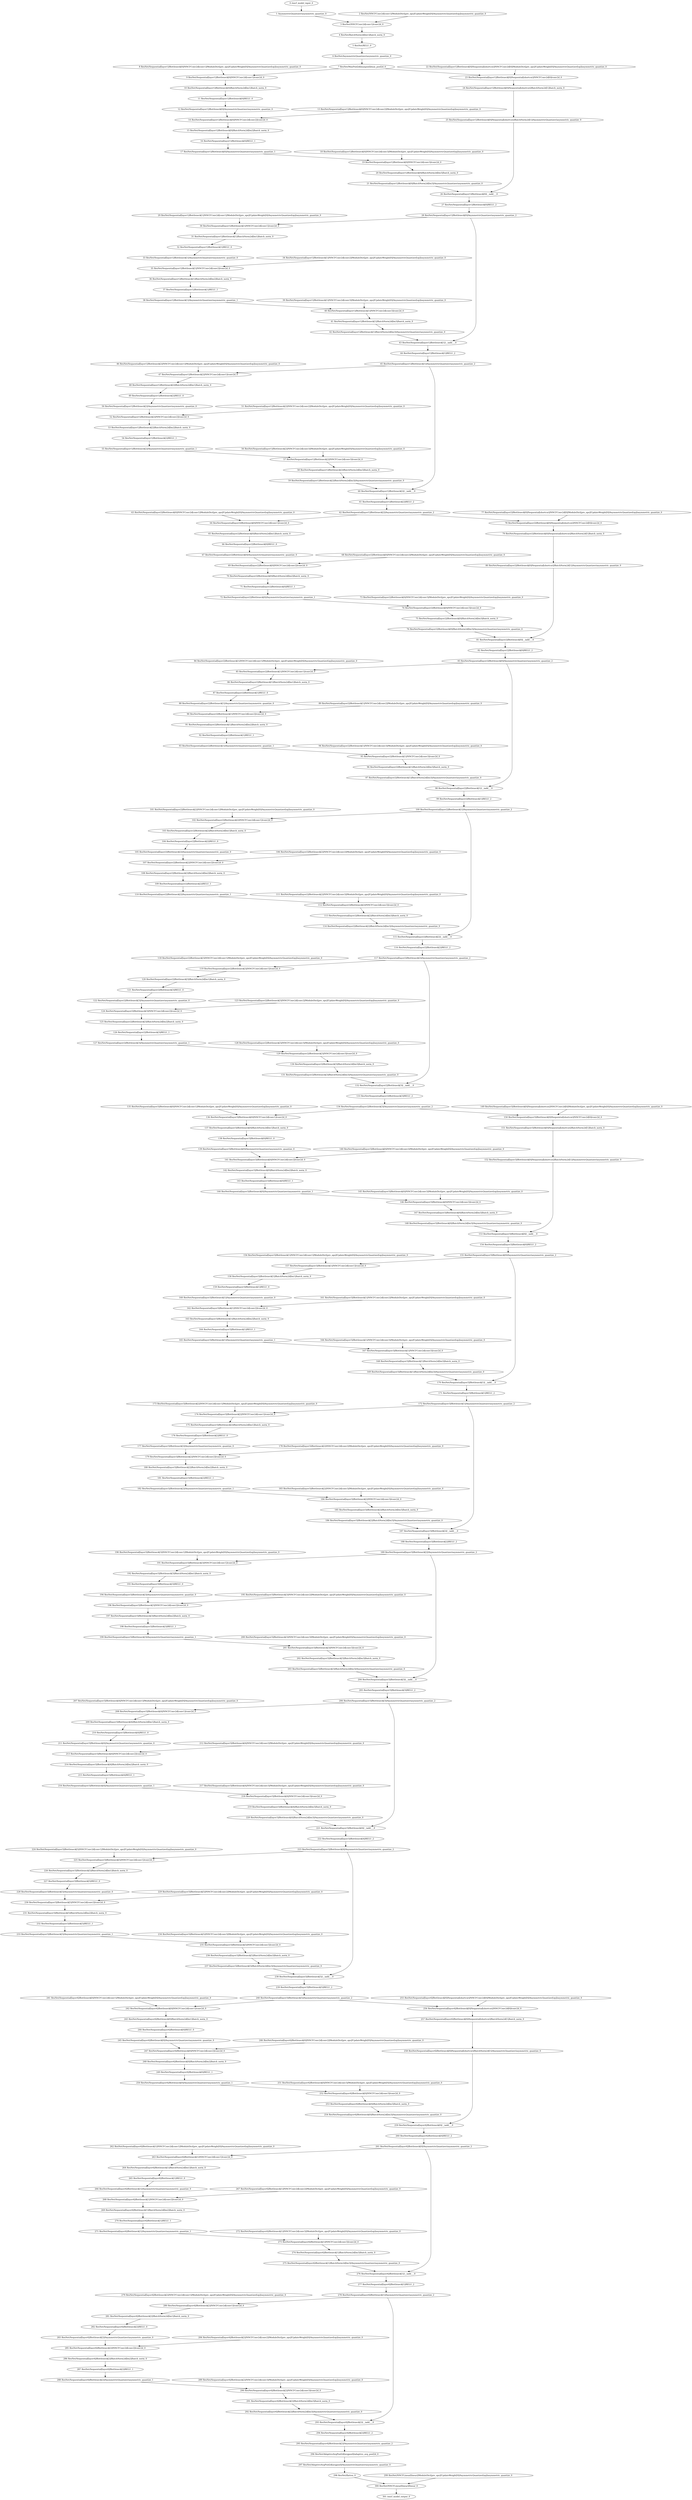 strict digraph  {
"0 /nncf_model_input_0" [id=0, type=nncf_model_input];
"1 AsymmetricQuantizer/asymmetric_quantize_0" [id=1, type=asymmetric_quantize];
"2 ResNet/NNCFConv2d[conv1]/ModuleDict[pre_ops]/UpdateWeight[0]/AsymmetricQuantizer[op]/asymmetric_quantize_0" [id=2, type=asymmetric_quantize];
"3 ResNet/NNCFConv2d[conv1]/conv2d_0" [id=3, type=conv2d];
"4 ResNet/BatchNorm2d[bn1]/batch_norm_0" [id=4, type=batch_norm];
"5 ResNet/RELU_0" [id=5, type=RELU];
"6 ResNet/AsymmetricQuantizer/asymmetric_quantize_0" [id=6, type=asymmetric_quantize];
"7 ResNet/MaxPool2d[maxpool]/max_pool2d_0" [id=7, type=max_pool2d];
"8 ResNet/Sequential[layer1]/Bottleneck[0]/NNCFConv2d[conv1]/ModuleDict[pre_ops]/UpdateWeight[0]/AsymmetricQuantizer[op]/asymmetric_quantize_0" [id=8, type=asymmetric_quantize];
"9 ResNet/Sequential[layer1]/Bottleneck[0]/NNCFConv2d[conv1]/conv2d_0" [id=9, type=conv2d];
"10 ResNet/Sequential[layer1]/Bottleneck[0]/BatchNorm2d[bn1]/batch_norm_0" [id=10, type=batch_norm];
"11 ResNet/Sequential[layer1]/Bottleneck[0]/RELU_0" [id=11, type=RELU];
"12 ResNet/Sequential[layer1]/Bottleneck[0]/AsymmetricQuantizer/asymmetric_quantize_0" [id=12, type=asymmetric_quantize];
"13 ResNet/Sequential[layer1]/Bottleneck[0]/NNCFConv2d[conv2]/ModuleDict[pre_ops]/UpdateWeight[0]/AsymmetricQuantizer[op]/asymmetric_quantize_0" [id=13, type=asymmetric_quantize];
"14 ResNet/Sequential[layer1]/Bottleneck[0]/NNCFConv2d[conv2]/conv2d_0" [id=14, type=conv2d];
"15 ResNet/Sequential[layer1]/Bottleneck[0]/BatchNorm2d[bn2]/batch_norm_0" [id=15, type=batch_norm];
"16 ResNet/Sequential[layer1]/Bottleneck[0]/RELU_1" [id=16, type=RELU];
"17 ResNet/Sequential[layer1]/Bottleneck[0]/AsymmetricQuantizer/asymmetric_quantize_1" [id=17, type=asymmetric_quantize];
"18 ResNet/Sequential[layer1]/Bottleneck[0]/NNCFConv2d[conv3]/ModuleDict[pre_ops]/UpdateWeight[0]/AsymmetricQuantizer[op]/asymmetric_quantize_0" [id=18, type=asymmetric_quantize];
"19 ResNet/Sequential[layer1]/Bottleneck[0]/NNCFConv2d[conv3]/conv2d_0" [id=19, type=conv2d];
"20 ResNet/Sequential[layer1]/Bottleneck[0]/BatchNorm2d[bn3]/batch_norm_0" [id=20, type=batch_norm];
"21 ResNet/Sequential[layer1]/Bottleneck[0]/BatchNorm2d[bn3]/AsymmetricQuantizer/asymmetric_quantize_0" [id=21, type=asymmetric_quantize];
"22 ResNet/Sequential[layer1]/Bottleneck[0]/Sequential[shortcut]/NNCFConv2d[0]/ModuleDict[pre_ops]/UpdateWeight[0]/AsymmetricQuantizer[op]/asymmetric_quantize_0" [id=22, type=asymmetric_quantize];
"23 ResNet/Sequential[layer1]/Bottleneck[0]/Sequential[shortcut]/NNCFConv2d[0]/conv2d_0" [id=23, type=conv2d];
"24 ResNet/Sequential[layer1]/Bottleneck[0]/Sequential[shortcut]/BatchNorm2d[1]/batch_norm_0" [id=24, type=batch_norm];
"25 ResNet/Sequential[layer1]/Bottleneck[0]/Sequential[shortcut]/BatchNorm2d[1]/AsymmetricQuantizer/asymmetric_quantize_0" [id=25, type=asymmetric_quantize];
"26 ResNet/Sequential[layer1]/Bottleneck[0]/__iadd___0" [id=26, type=__iadd__];
"27 ResNet/Sequential[layer1]/Bottleneck[0]/RELU_2" [id=27, type=RELU];
"28 ResNet/Sequential[layer1]/Bottleneck[0]/AsymmetricQuantizer/asymmetric_quantize_2" [id=28, type=asymmetric_quantize];
"29 ResNet/Sequential[layer1]/Bottleneck[1]/NNCFConv2d[conv1]/ModuleDict[pre_ops]/UpdateWeight[0]/AsymmetricQuantizer[op]/asymmetric_quantize_0" [id=29, type=asymmetric_quantize];
"30 ResNet/Sequential[layer1]/Bottleneck[1]/NNCFConv2d[conv1]/conv2d_0" [id=30, type=conv2d];
"31 ResNet/Sequential[layer1]/Bottleneck[1]/BatchNorm2d[bn1]/batch_norm_0" [id=31, type=batch_norm];
"32 ResNet/Sequential[layer1]/Bottleneck[1]/RELU_0" [id=32, type=RELU];
"33 ResNet/Sequential[layer1]/Bottleneck[1]/AsymmetricQuantizer/asymmetric_quantize_0" [id=33, type=asymmetric_quantize];
"34 ResNet/Sequential[layer1]/Bottleneck[1]/NNCFConv2d[conv2]/ModuleDict[pre_ops]/UpdateWeight[0]/AsymmetricQuantizer[op]/asymmetric_quantize_0" [id=34, type=asymmetric_quantize];
"35 ResNet/Sequential[layer1]/Bottleneck[1]/NNCFConv2d[conv2]/conv2d_0" [id=35, type=conv2d];
"36 ResNet/Sequential[layer1]/Bottleneck[1]/BatchNorm2d[bn2]/batch_norm_0" [id=36, type=batch_norm];
"37 ResNet/Sequential[layer1]/Bottleneck[1]/RELU_1" [id=37, type=RELU];
"38 ResNet/Sequential[layer1]/Bottleneck[1]/AsymmetricQuantizer/asymmetric_quantize_1" [id=38, type=asymmetric_quantize];
"39 ResNet/Sequential[layer1]/Bottleneck[1]/NNCFConv2d[conv3]/ModuleDict[pre_ops]/UpdateWeight[0]/AsymmetricQuantizer[op]/asymmetric_quantize_0" [id=39, type=asymmetric_quantize];
"40 ResNet/Sequential[layer1]/Bottleneck[1]/NNCFConv2d[conv3]/conv2d_0" [id=40, type=conv2d];
"41 ResNet/Sequential[layer1]/Bottleneck[1]/BatchNorm2d[bn3]/batch_norm_0" [id=41, type=batch_norm];
"42 ResNet/Sequential[layer1]/Bottleneck[1]/BatchNorm2d[bn3]/AsymmetricQuantizer/asymmetric_quantize_0" [id=42, type=asymmetric_quantize];
"43 ResNet/Sequential[layer1]/Bottleneck[1]/__iadd___0" [id=43, type=__iadd__];
"44 ResNet/Sequential[layer1]/Bottleneck[1]/RELU_2" [id=44, type=RELU];
"45 ResNet/Sequential[layer1]/Bottleneck[1]/AsymmetricQuantizer/asymmetric_quantize_2" [id=45, type=asymmetric_quantize];
"46 ResNet/Sequential[layer1]/Bottleneck[2]/NNCFConv2d[conv1]/ModuleDict[pre_ops]/UpdateWeight[0]/AsymmetricQuantizer[op]/asymmetric_quantize_0" [id=46, type=asymmetric_quantize];
"47 ResNet/Sequential[layer1]/Bottleneck[2]/NNCFConv2d[conv1]/conv2d_0" [id=47, type=conv2d];
"48 ResNet/Sequential[layer1]/Bottleneck[2]/BatchNorm2d[bn1]/batch_norm_0" [id=48, type=batch_norm];
"49 ResNet/Sequential[layer1]/Bottleneck[2]/RELU_0" [id=49, type=RELU];
"50 ResNet/Sequential[layer1]/Bottleneck[2]/AsymmetricQuantizer/asymmetric_quantize_0" [id=50, type=asymmetric_quantize];
"51 ResNet/Sequential[layer1]/Bottleneck[2]/NNCFConv2d[conv2]/ModuleDict[pre_ops]/UpdateWeight[0]/AsymmetricQuantizer[op]/asymmetric_quantize_0" [id=51, type=asymmetric_quantize];
"52 ResNet/Sequential[layer1]/Bottleneck[2]/NNCFConv2d[conv2]/conv2d_0" [id=52, type=conv2d];
"53 ResNet/Sequential[layer1]/Bottleneck[2]/BatchNorm2d[bn2]/batch_norm_0" [id=53, type=batch_norm];
"54 ResNet/Sequential[layer1]/Bottleneck[2]/RELU_1" [id=54, type=RELU];
"55 ResNet/Sequential[layer1]/Bottleneck[2]/AsymmetricQuantizer/asymmetric_quantize_1" [id=55, type=asymmetric_quantize];
"56 ResNet/Sequential[layer1]/Bottleneck[2]/NNCFConv2d[conv3]/ModuleDict[pre_ops]/UpdateWeight[0]/AsymmetricQuantizer[op]/asymmetric_quantize_0" [id=56, type=asymmetric_quantize];
"57 ResNet/Sequential[layer1]/Bottleneck[2]/NNCFConv2d[conv3]/conv2d_0" [id=57, type=conv2d];
"58 ResNet/Sequential[layer1]/Bottleneck[2]/BatchNorm2d[bn3]/batch_norm_0" [id=58, type=batch_norm];
"59 ResNet/Sequential[layer1]/Bottleneck[2]/BatchNorm2d[bn3]/AsymmetricQuantizer/asymmetric_quantize_0" [id=59, type=asymmetric_quantize];
"60 ResNet/Sequential[layer1]/Bottleneck[2]/__iadd___0" [id=60, type=__iadd__];
"61 ResNet/Sequential[layer1]/Bottleneck[2]/RELU_2" [id=61, type=RELU];
"62 ResNet/Sequential[layer1]/Bottleneck[2]/AsymmetricQuantizer/asymmetric_quantize_2" [id=62, type=asymmetric_quantize];
"63 ResNet/Sequential[layer2]/Bottleneck[0]/NNCFConv2d[conv1]/ModuleDict[pre_ops]/UpdateWeight[0]/AsymmetricQuantizer[op]/asymmetric_quantize_0" [id=63, type=asymmetric_quantize];
"64 ResNet/Sequential[layer2]/Bottleneck[0]/NNCFConv2d[conv1]/conv2d_0" [id=64, type=conv2d];
"65 ResNet/Sequential[layer2]/Bottleneck[0]/BatchNorm2d[bn1]/batch_norm_0" [id=65, type=batch_norm];
"66 ResNet/Sequential[layer2]/Bottleneck[0]/RELU_0" [id=66, type=RELU];
"67 ResNet/Sequential[layer2]/Bottleneck[0]/AsymmetricQuantizer/asymmetric_quantize_0" [id=67, type=asymmetric_quantize];
"68 ResNet/Sequential[layer2]/Bottleneck[0]/NNCFConv2d[conv2]/ModuleDict[pre_ops]/UpdateWeight[0]/AsymmetricQuantizer[op]/asymmetric_quantize_0" [id=68, type=asymmetric_quantize];
"69 ResNet/Sequential[layer2]/Bottleneck[0]/NNCFConv2d[conv2]/conv2d_0" [id=69, type=conv2d];
"70 ResNet/Sequential[layer2]/Bottleneck[0]/BatchNorm2d[bn2]/batch_norm_0" [id=70, type=batch_norm];
"71 ResNet/Sequential[layer2]/Bottleneck[0]/RELU_1" [id=71, type=RELU];
"72 ResNet/Sequential[layer2]/Bottleneck[0]/AsymmetricQuantizer/asymmetric_quantize_1" [id=72, type=asymmetric_quantize];
"73 ResNet/Sequential[layer2]/Bottleneck[0]/NNCFConv2d[conv3]/ModuleDict[pre_ops]/UpdateWeight[0]/AsymmetricQuantizer[op]/asymmetric_quantize_0" [id=73, type=asymmetric_quantize];
"74 ResNet/Sequential[layer2]/Bottleneck[0]/NNCFConv2d[conv3]/conv2d_0" [id=74, type=conv2d];
"75 ResNet/Sequential[layer2]/Bottleneck[0]/BatchNorm2d[bn3]/batch_norm_0" [id=75, type=batch_norm];
"76 ResNet/Sequential[layer2]/Bottleneck[0]/BatchNorm2d[bn3]/AsymmetricQuantizer/asymmetric_quantize_0" [id=76, type=asymmetric_quantize];
"77 ResNet/Sequential[layer2]/Bottleneck[0]/Sequential[shortcut]/NNCFConv2d[0]/ModuleDict[pre_ops]/UpdateWeight[0]/AsymmetricQuantizer[op]/asymmetric_quantize_0" [id=77, type=asymmetric_quantize];
"78 ResNet/Sequential[layer2]/Bottleneck[0]/Sequential[shortcut]/NNCFConv2d[0]/conv2d_0" [id=78, type=conv2d];
"79 ResNet/Sequential[layer2]/Bottleneck[0]/Sequential[shortcut]/BatchNorm2d[1]/batch_norm_0" [id=79, type=batch_norm];
"80 ResNet/Sequential[layer2]/Bottleneck[0]/Sequential[shortcut]/BatchNorm2d[1]/AsymmetricQuantizer/asymmetric_quantize_0" [id=80, type=asymmetric_quantize];
"81 ResNet/Sequential[layer2]/Bottleneck[0]/__iadd___0" [id=81, type=__iadd__];
"82 ResNet/Sequential[layer2]/Bottleneck[0]/RELU_2" [id=82, type=RELU];
"83 ResNet/Sequential[layer2]/Bottleneck[0]/AsymmetricQuantizer/asymmetric_quantize_2" [id=83, type=asymmetric_quantize];
"84 ResNet/Sequential[layer2]/Bottleneck[1]/NNCFConv2d[conv1]/ModuleDict[pre_ops]/UpdateWeight[0]/AsymmetricQuantizer[op]/asymmetric_quantize_0" [id=84, type=asymmetric_quantize];
"85 ResNet/Sequential[layer2]/Bottleneck[1]/NNCFConv2d[conv1]/conv2d_0" [id=85, type=conv2d];
"86 ResNet/Sequential[layer2]/Bottleneck[1]/BatchNorm2d[bn1]/batch_norm_0" [id=86, type=batch_norm];
"87 ResNet/Sequential[layer2]/Bottleneck[1]/RELU_0" [id=87, type=RELU];
"88 ResNet/Sequential[layer2]/Bottleneck[1]/AsymmetricQuantizer/asymmetric_quantize_0" [id=88, type=asymmetric_quantize];
"89 ResNet/Sequential[layer2]/Bottleneck[1]/NNCFConv2d[conv2]/ModuleDict[pre_ops]/UpdateWeight[0]/AsymmetricQuantizer[op]/asymmetric_quantize_0" [id=89, type=asymmetric_quantize];
"90 ResNet/Sequential[layer2]/Bottleneck[1]/NNCFConv2d[conv2]/conv2d_0" [id=90, type=conv2d];
"91 ResNet/Sequential[layer2]/Bottleneck[1]/BatchNorm2d[bn2]/batch_norm_0" [id=91, type=batch_norm];
"92 ResNet/Sequential[layer2]/Bottleneck[1]/RELU_1" [id=92, type=RELU];
"93 ResNet/Sequential[layer2]/Bottleneck[1]/AsymmetricQuantizer/asymmetric_quantize_1" [id=93, type=asymmetric_quantize];
"94 ResNet/Sequential[layer2]/Bottleneck[1]/NNCFConv2d[conv3]/ModuleDict[pre_ops]/UpdateWeight[0]/AsymmetricQuantizer[op]/asymmetric_quantize_0" [id=94, type=asymmetric_quantize];
"95 ResNet/Sequential[layer2]/Bottleneck[1]/NNCFConv2d[conv3]/conv2d_0" [id=95, type=conv2d];
"96 ResNet/Sequential[layer2]/Bottleneck[1]/BatchNorm2d[bn3]/batch_norm_0" [id=96, type=batch_norm];
"97 ResNet/Sequential[layer2]/Bottleneck[1]/BatchNorm2d[bn3]/AsymmetricQuantizer/asymmetric_quantize_0" [id=97, type=asymmetric_quantize];
"98 ResNet/Sequential[layer2]/Bottleneck[1]/__iadd___0" [id=98, type=__iadd__];
"99 ResNet/Sequential[layer2]/Bottleneck[1]/RELU_2" [id=99, type=RELU];
"100 ResNet/Sequential[layer2]/Bottleneck[1]/AsymmetricQuantizer/asymmetric_quantize_2" [id=100, type=asymmetric_quantize];
"101 ResNet/Sequential[layer2]/Bottleneck[2]/NNCFConv2d[conv1]/ModuleDict[pre_ops]/UpdateWeight[0]/AsymmetricQuantizer[op]/asymmetric_quantize_0" [id=101, type=asymmetric_quantize];
"102 ResNet/Sequential[layer2]/Bottleneck[2]/NNCFConv2d[conv1]/conv2d_0" [id=102, type=conv2d];
"103 ResNet/Sequential[layer2]/Bottleneck[2]/BatchNorm2d[bn1]/batch_norm_0" [id=103, type=batch_norm];
"104 ResNet/Sequential[layer2]/Bottleneck[2]/RELU_0" [id=104, type=RELU];
"105 ResNet/Sequential[layer2]/Bottleneck[2]/AsymmetricQuantizer/asymmetric_quantize_0" [id=105, type=asymmetric_quantize];
"106 ResNet/Sequential[layer2]/Bottleneck[2]/NNCFConv2d[conv2]/ModuleDict[pre_ops]/UpdateWeight[0]/AsymmetricQuantizer[op]/asymmetric_quantize_0" [id=106, type=asymmetric_quantize];
"107 ResNet/Sequential[layer2]/Bottleneck[2]/NNCFConv2d[conv2]/conv2d_0" [id=107, type=conv2d];
"108 ResNet/Sequential[layer2]/Bottleneck[2]/BatchNorm2d[bn2]/batch_norm_0" [id=108, type=batch_norm];
"109 ResNet/Sequential[layer2]/Bottleneck[2]/RELU_1" [id=109, type=RELU];
"110 ResNet/Sequential[layer2]/Bottleneck[2]/AsymmetricQuantizer/asymmetric_quantize_1" [id=110, type=asymmetric_quantize];
"111 ResNet/Sequential[layer2]/Bottleneck[2]/NNCFConv2d[conv3]/ModuleDict[pre_ops]/UpdateWeight[0]/AsymmetricQuantizer[op]/asymmetric_quantize_0" [id=111, type=asymmetric_quantize];
"112 ResNet/Sequential[layer2]/Bottleneck[2]/NNCFConv2d[conv3]/conv2d_0" [id=112, type=conv2d];
"113 ResNet/Sequential[layer2]/Bottleneck[2]/BatchNorm2d[bn3]/batch_norm_0" [id=113, type=batch_norm];
"114 ResNet/Sequential[layer2]/Bottleneck[2]/BatchNorm2d[bn3]/AsymmetricQuantizer/asymmetric_quantize_0" [id=114, type=asymmetric_quantize];
"115 ResNet/Sequential[layer2]/Bottleneck[2]/__iadd___0" [id=115, type=__iadd__];
"116 ResNet/Sequential[layer2]/Bottleneck[2]/RELU_2" [id=116, type=RELU];
"117 ResNet/Sequential[layer2]/Bottleneck[2]/AsymmetricQuantizer/asymmetric_quantize_2" [id=117, type=asymmetric_quantize];
"118 ResNet/Sequential[layer2]/Bottleneck[3]/NNCFConv2d[conv1]/ModuleDict[pre_ops]/UpdateWeight[0]/AsymmetricQuantizer[op]/asymmetric_quantize_0" [id=118, type=asymmetric_quantize];
"119 ResNet/Sequential[layer2]/Bottleneck[3]/NNCFConv2d[conv1]/conv2d_0" [id=119, type=conv2d];
"120 ResNet/Sequential[layer2]/Bottleneck[3]/BatchNorm2d[bn1]/batch_norm_0" [id=120, type=batch_norm];
"121 ResNet/Sequential[layer2]/Bottleneck[3]/RELU_0" [id=121, type=RELU];
"122 ResNet/Sequential[layer2]/Bottleneck[3]/AsymmetricQuantizer/asymmetric_quantize_0" [id=122, type=asymmetric_quantize];
"123 ResNet/Sequential[layer2]/Bottleneck[3]/NNCFConv2d[conv2]/ModuleDict[pre_ops]/UpdateWeight[0]/AsymmetricQuantizer[op]/asymmetric_quantize_0" [id=123, type=asymmetric_quantize];
"124 ResNet/Sequential[layer2]/Bottleneck[3]/NNCFConv2d[conv2]/conv2d_0" [id=124, type=conv2d];
"125 ResNet/Sequential[layer2]/Bottleneck[3]/BatchNorm2d[bn2]/batch_norm_0" [id=125, type=batch_norm];
"126 ResNet/Sequential[layer2]/Bottleneck[3]/RELU_1" [id=126, type=RELU];
"127 ResNet/Sequential[layer2]/Bottleneck[3]/AsymmetricQuantizer/asymmetric_quantize_1" [id=127, type=asymmetric_quantize];
"128 ResNet/Sequential[layer2]/Bottleneck[3]/NNCFConv2d[conv3]/ModuleDict[pre_ops]/UpdateWeight[0]/AsymmetricQuantizer[op]/asymmetric_quantize_0" [id=128, type=asymmetric_quantize];
"129 ResNet/Sequential[layer2]/Bottleneck[3]/NNCFConv2d[conv3]/conv2d_0" [id=129, type=conv2d];
"130 ResNet/Sequential[layer2]/Bottleneck[3]/BatchNorm2d[bn3]/batch_norm_0" [id=130, type=batch_norm];
"131 ResNet/Sequential[layer2]/Bottleneck[3]/BatchNorm2d[bn3]/AsymmetricQuantizer/asymmetric_quantize_0" [id=131, type=asymmetric_quantize];
"132 ResNet/Sequential[layer2]/Bottleneck[3]/__iadd___0" [id=132, type=__iadd__];
"133 ResNet/Sequential[layer2]/Bottleneck[3]/RELU_2" [id=133, type=RELU];
"134 ResNet/Sequential[layer2]/Bottleneck[3]/AsymmetricQuantizer/asymmetric_quantize_2" [id=134, type=asymmetric_quantize];
"135 ResNet/Sequential[layer3]/Bottleneck[0]/NNCFConv2d[conv1]/ModuleDict[pre_ops]/UpdateWeight[0]/AsymmetricQuantizer[op]/asymmetric_quantize_0" [id=135, type=asymmetric_quantize];
"136 ResNet/Sequential[layer3]/Bottleneck[0]/NNCFConv2d[conv1]/conv2d_0" [id=136, type=conv2d];
"137 ResNet/Sequential[layer3]/Bottleneck[0]/BatchNorm2d[bn1]/batch_norm_0" [id=137, type=batch_norm];
"138 ResNet/Sequential[layer3]/Bottleneck[0]/RELU_0" [id=138, type=RELU];
"139 ResNet/Sequential[layer3]/Bottleneck[0]/AsymmetricQuantizer/asymmetric_quantize_0" [id=139, type=asymmetric_quantize];
"140 ResNet/Sequential[layer3]/Bottleneck[0]/NNCFConv2d[conv2]/ModuleDict[pre_ops]/UpdateWeight[0]/AsymmetricQuantizer[op]/asymmetric_quantize_0" [id=140, type=asymmetric_quantize];
"141 ResNet/Sequential[layer3]/Bottleneck[0]/NNCFConv2d[conv2]/conv2d_0" [id=141, type=conv2d];
"142 ResNet/Sequential[layer3]/Bottleneck[0]/BatchNorm2d[bn2]/batch_norm_0" [id=142, type=batch_norm];
"143 ResNet/Sequential[layer3]/Bottleneck[0]/RELU_1" [id=143, type=RELU];
"144 ResNet/Sequential[layer3]/Bottleneck[0]/AsymmetricQuantizer/asymmetric_quantize_1" [id=144, type=asymmetric_quantize];
"145 ResNet/Sequential[layer3]/Bottleneck[0]/NNCFConv2d[conv3]/ModuleDict[pre_ops]/UpdateWeight[0]/AsymmetricQuantizer[op]/asymmetric_quantize_0" [id=145, type=asymmetric_quantize];
"146 ResNet/Sequential[layer3]/Bottleneck[0]/NNCFConv2d[conv3]/conv2d_0" [id=146, type=conv2d];
"147 ResNet/Sequential[layer3]/Bottleneck[0]/BatchNorm2d[bn3]/batch_norm_0" [id=147, type=batch_norm];
"148 ResNet/Sequential[layer3]/Bottleneck[0]/BatchNorm2d[bn3]/AsymmetricQuantizer/asymmetric_quantize_0" [id=148, type=asymmetric_quantize];
"149 ResNet/Sequential[layer3]/Bottleneck[0]/Sequential[shortcut]/NNCFConv2d[0]/ModuleDict[pre_ops]/UpdateWeight[0]/AsymmetricQuantizer[op]/asymmetric_quantize_0" [id=149, type=asymmetric_quantize];
"150 ResNet/Sequential[layer3]/Bottleneck[0]/Sequential[shortcut]/NNCFConv2d[0]/conv2d_0" [id=150, type=conv2d];
"151 ResNet/Sequential[layer3]/Bottleneck[0]/Sequential[shortcut]/BatchNorm2d[1]/batch_norm_0" [id=151, type=batch_norm];
"152 ResNet/Sequential[layer3]/Bottleneck[0]/Sequential[shortcut]/BatchNorm2d[1]/AsymmetricQuantizer/asymmetric_quantize_0" [id=152, type=asymmetric_quantize];
"153 ResNet/Sequential[layer3]/Bottleneck[0]/__iadd___0" [id=153, type=__iadd__];
"154 ResNet/Sequential[layer3]/Bottleneck[0]/RELU_2" [id=154, type=RELU];
"155 ResNet/Sequential[layer3]/Bottleneck[0]/AsymmetricQuantizer/asymmetric_quantize_2" [id=155, type=asymmetric_quantize];
"156 ResNet/Sequential[layer3]/Bottleneck[1]/NNCFConv2d[conv1]/ModuleDict[pre_ops]/UpdateWeight[0]/AsymmetricQuantizer[op]/asymmetric_quantize_0" [id=156, type=asymmetric_quantize];
"157 ResNet/Sequential[layer3]/Bottleneck[1]/NNCFConv2d[conv1]/conv2d_0" [id=157, type=conv2d];
"158 ResNet/Sequential[layer3]/Bottleneck[1]/BatchNorm2d[bn1]/batch_norm_0" [id=158, type=batch_norm];
"159 ResNet/Sequential[layer3]/Bottleneck[1]/RELU_0" [id=159, type=RELU];
"160 ResNet/Sequential[layer3]/Bottleneck[1]/AsymmetricQuantizer/asymmetric_quantize_0" [id=160, type=asymmetric_quantize];
"161 ResNet/Sequential[layer3]/Bottleneck[1]/NNCFConv2d[conv2]/ModuleDict[pre_ops]/UpdateWeight[0]/AsymmetricQuantizer[op]/asymmetric_quantize_0" [id=161, type=asymmetric_quantize];
"162 ResNet/Sequential[layer3]/Bottleneck[1]/NNCFConv2d[conv2]/conv2d_0" [id=162, type=conv2d];
"163 ResNet/Sequential[layer3]/Bottleneck[1]/BatchNorm2d[bn2]/batch_norm_0" [id=163, type=batch_norm];
"164 ResNet/Sequential[layer3]/Bottleneck[1]/RELU_1" [id=164, type=RELU];
"165 ResNet/Sequential[layer3]/Bottleneck[1]/AsymmetricQuantizer/asymmetric_quantize_1" [id=165, type=asymmetric_quantize];
"166 ResNet/Sequential[layer3]/Bottleneck[1]/NNCFConv2d[conv3]/ModuleDict[pre_ops]/UpdateWeight[0]/AsymmetricQuantizer[op]/asymmetric_quantize_0" [id=166, type=asymmetric_quantize];
"167 ResNet/Sequential[layer3]/Bottleneck[1]/NNCFConv2d[conv3]/conv2d_0" [id=167, type=conv2d];
"168 ResNet/Sequential[layer3]/Bottleneck[1]/BatchNorm2d[bn3]/batch_norm_0" [id=168, type=batch_norm];
"169 ResNet/Sequential[layer3]/Bottleneck[1]/BatchNorm2d[bn3]/AsymmetricQuantizer/asymmetric_quantize_0" [id=169, type=asymmetric_quantize];
"170 ResNet/Sequential[layer3]/Bottleneck[1]/__iadd___0" [id=170, type=__iadd__];
"171 ResNet/Sequential[layer3]/Bottleneck[1]/RELU_2" [id=171, type=RELU];
"172 ResNet/Sequential[layer3]/Bottleneck[1]/AsymmetricQuantizer/asymmetric_quantize_2" [id=172, type=asymmetric_quantize];
"173 ResNet/Sequential[layer3]/Bottleneck[2]/NNCFConv2d[conv1]/ModuleDict[pre_ops]/UpdateWeight[0]/AsymmetricQuantizer[op]/asymmetric_quantize_0" [id=173, type=asymmetric_quantize];
"174 ResNet/Sequential[layer3]/Bottleneck[2]/NNCFConv2d[conv1]/conv2d_0" [id=174, type=conv2d];
"175 ResNet/Sequential[layer3]/Bottleneck[2]/BatchNorm2d[bn1]/batch_norm_0" [id=175, type=batch_norm];
"176 ResNet/Sequential[layer3]/Bottleneck[2]/RELU_0" [id=176, type=RELU];
"177 ResNet/Sequential[layer3]/Bottleneck[2]/AsymmetricQuantizer/asymmetric_quantize_0" [id=177, type=asymmetric_quantize];
"178 ResNet/Sequential[layer3]/Bottleneck[2]/NNCFConv2d[conv2]/ModuleDict[pre_ops]/UpdateWeight[0]/AsymmetricQuantizer[op]/asymmetric_quantize_0" [id=178, type=asymmetric_quantize];
"179 ResNet/Sequential[layer3]/Bottleneck[2]/NNCFConv2d[conv2]/conv2d_0" [id=179, type=conv2d];
"180 ResNet/Sequential[layer3]/Bottleneck[2]/BatchNorm2d[bn2]/batch_norm_0" [id=180, type=batch_norm];
"181 ResNet/Sequential[layer3]/Bottleneck[2]/RELU_1" [id=181, type=RELU];
"182 ResNet/Sequential[layer3]/Bottleneck[2]/AsymmetricQuantizer/asymmetric_quantize_1" [id=182, type=asymmetric_quantize];
"183 ResNet/Sequential[layer3]/Bottleneck[2]/NNCFConv2d[conv3]/ModuleDict[pre_ops]/UpdateWeight[0]/AsymmetricQuantizer[op]/asymmetric_quantize_0" [id=183, type=asymmetric_quantize];
"184 ResNet/Sequential[layer3]/Bottleneck[2]/NNCFConv2d[conv3]/conv2d_0" [id=184, type=conv2d];
"185 ResNet/Sequential[layer3]/Bottleneck[2]/BatchNorm2d[bn3]/batch_norm_0" [id=185, type=batch_norm];
"186 ResNet/Sequential[layer3]/Bottleneck[2]/BatchNorm2d[bn3]/AsymmetricQuantizer/asymmetric_quantize_0" [id=186, type=asymmetric_quantize];
"187 ResNet/Sequential[layer3]/Bottleneck[2]/__iadd___0" [id=187, type=__iadd__];
"188 ResNet/Sequential[layer3]/Bottleneck[2]/RELU_2" [id=188, type=RELU];
"189 ResNet/Sequential[layer3]/Bottleneck[2]/AsymmetricQuantizer/asymmetric_quantize_2" [id=189, type=asymmetric_quantize];
"190 ResNet/Sequential[layer3]/Bottleneck[3]/NNCFConv2d[conv1]/ModuleDict[pre_ops]/UpdateWeight[0]/AsymmetricQuantizer[op]/asymmetric_quantize_0" [id=190, type=asymmetric_quantize];
"191 ResNet/Sequential[layer3]/Bottleneck[3]/NNCFConv2d[conv1]/conv2d_0" [id=191, type=conv2d];
"192 ResNet/Sequential[layer3]/Bottleneck[3]/BatchNorm2d[bn1]/batch_norm_0" [id=192, type=batch_norm];
"193 ResNet/Sequential[layer3]/Bottleneck[3]/RELU_0" [id=193, type=RELU];
"194 ResNet/Sequential[layer3]/Bottleneck[3]/AsymmetricQuantizer/asymmetric_quantize_0" [id=194, type=asymmetric_quantize];
"195 ResNet/Sequential[layer3]/Bottleneck[3]/NNCFConv2d[conv2]/ModuleDict[pre_ops]/UpdateWeight[0]/AsymmetricQuantizer[op]/asymmetric_quantize_0" [id=195, type=asymmetric_quantize];
"196 ResNet/Sequential[layer3]/Bottleneck[3]/NNCFConv2d[conv2]/conv2d_0" [id=196, type=conv2d];
"197 ResNet/Sequential[layer3]/Bottleneck[3]/BatchNorm2d[bn2]/batch_norm_0" [id=197, type=batch_norm];
"198 ResNet/Sequential[layer3]/Bottleneck[3]/RELU_1" [id=198, type=RELU];
"199 ResNet/Sequential[layer3]/Bottleneck[3]/AsymmetricQuantizer/asymmetric_quantize_1" [id=199, type=asymmetric_quantize];
"200 ResNet/Sequential[layer3]/Bottleneck[3]/NNCFConv2d[conv3]/ModuleDict[pre_ops]/UpdateWeight[0]/AsymmetricQuantizer[op]/asymmetric_quantize_0" [id=200, type=asymmetric_quantize];
"201 ResNet/Sequential[layer3]/Bottleneck[3]/NNCFConv2d[conv3]/conv2d_0" [id=201, type=conv2d];
"202 ResNet/Sequential[layer3]/Bottleneck[3]/BatchNorm2d[bn3]/batch_norm_0" [id=202, type=batch_norm];
"203 ResNet/Sequential[layer3]/Bottleneck[3]/BatchNorm2d[bn3]/AsymmetricQuantizer/asymmetric_quantize_0" [id=203, type=asymmetric_quantize];
"204 ResNet/Sequential[layer3]/Bottleneck[3]/__iadd___0" [id=204, type=__iadd__];
"205 ResNet/Sequential[layer3]/Bottleneck[3]/RELU_2" [id=205, type=RELU];
"206 ResNet/Sequential[layer3]/Bottleneck[3]/AsymmetricQuantizer/asymmetric_quantize_2" [id=206, type=asymmetric_quantize];
"207 ResNet/Sequential[layer3]/Bottleneck[4]/NNCFConv2d[conv1]/ModuleDict[pre_ops]/UpdateWeight[0]/AsymmetricQuantizer[op]/asymmetric_quantize_0" [id=207, type=asymmetric_quantize];
"208 ResNet/Sequential[layer3]/Bottleneck[4]/NNCFConv2d[conv1]/conv2d_0" [id=208, type=conv2d];
"209 ResNet/Sequential[layer3]/Bottleneck[4]/BatchNorm2d[bn1]/batch_norm_0" [id=209, type=batch_norm];
"210 ResNet/Sequential[layer3]/Bottleneck[4]/RELU_0" [id=210, type=RELU];
"211 ResNet/Sequential[layer3]/Bottleneck[4]/AsymmetricQuantizer/asymmetric_quantize_0" [id=211, type=asymmetric_quantize];
"212 ResNet/Sequential[layer3]/Bottleneck[4]/NNCFConv2d[conv2]/ModuleDict[pre_ops]/UpdateWeight[0]/AsymmetricQuantizer[op]/asymmetric_quantize_0" [id=212, type=asymmetric_quantize];
"213 ResNet/Sequential[layer3]/Bottleneck[4]/NNCFConv2d[conv2]/conv2d_0" [id=213, type=conv2d];
"214 ResNet/Sequential[layer3]/Bottleneck[4]/BatchNorm2d[bn2]/batch_norm_0" [id=214, type=batch_norm];
"215 ResNet/Sequential[layer3]/Bottleneck[4]/RELU_1" [id=215, type=RELU];
"216 ResNet/Sequential[layer3]/Bottleneck[4]/AsymmetricQuantizer/asymmetric_quantize_1" [id=216, type=asymmetric_quantize];
"217 ResNet/Sequential[layer3]/Bottleneck[4]/NNCFConv2d[conv3]/ModuleDict[pre_ops]/UpdateWeight[0]/AsymmetricQuantizer[op]/asymmetric_quantize_0" [id=217, type=asymmetric_quantize];
"218 ResNet/Sequential[layer3]/Bottleneck[4]/NNCFConv2d[conv3]/conv2d_0" [id=218, type=conv2d];
"219 ResNet/Sequential[layer3]/Bottleneck[4]/BatchNorm2d[bn3]/batch_norm_0" [id=219, type=batch_norm];
"220 ResNet/Sequential[layer3]/Bottleneck[4]/BatchNorm2d[bn3]/AsymmetricQuantizer/asymmetric_quantize_0" [id=220, type=asymmetric_quantize];
"221 ResNet/Sequential[layer3]/Bottleneck[4]/__iadd___0" [id=221, type=__iadd__];
"222 ResNet/Sequential[layer3]/Bottleneck[4]/RELU_2" [id=222, type=RELU];
"223 ResNet/Sequential[layer3]/Bottleneck[4]/AsymmetricQuantizer/asymmetric_quantize_2" [id=223, type=asymmetric_quantize];
"224 ResNet/Sequential[layer3]/Bottleneck[5]/NNCFConv2d[conv1]/ModuleDict[pre_ops]/UpdateWeight[0]/AsymmetricQuantizer[op]/asymmetric_quantize_0" [id=224, type=asymmetric_quantize];
"225 ResNet/Sequential[layer3]/Bottleneck[5]/NNCFConv2d[conv1]/conv2d_0" [id=225, type=conv2d];
"226 ResNet/Sequential[layer3]/Bottleneck[5]/BatchNorm2d[bn1]/batch_norm_0" [id=226, type=batch_norm];
"227 ResNet/Sequential[layer3]/Bottleneck[5]/RELU_0" [id=227, type=RELU];
"228 ResNet/Sequential[layer3]/Bottleneck[5]/AsymmetricQuantizer/asymmetric_quantize_0" [id=228, type=asymmetric_quantize];
"229 ResNet/Sequential[layer3]/Bottleneck[5]/NNCFConv2d[conv2]/ModuleDict[pre_ops]/UpdateWeight[0]/AsymmetricQuantizer[op]/asymmetric_quantize_0" [id=229, type=asymmetric_quantize];
"230 ResNet/Sequential[layer3]/Bottleneck[5]/NNCFConv2d[conv2]/conv2d_0" [id=230, type=conv2d];
"231 ResNet/Sequential[layer3]/Bottleneck[5]/BatchNorm2d[bn2]/batch_norm_0" [id=231, type=batch_norm];
"232 ResNet/Sequential[layer3]/Bottleneck[5]/RELU_1" [id=232, type=RELU];
"233 ResNet/Sequential[layer3]/Bottleneck[5]/AsymmetricQuantizer/asymmetric_quantize_1" [id=233, type=asymmetric_quantize];
"234 ResNet/Sequential[layer3]/Bottleneck[5]/NNCFConv2d[conv3]/ModuleDict[pre_ops]/UpdateWeight[0]/AsymmetricQuantizer[op]/asymmetric_quantize_0" [id=234, type=asymmetric_quantize];
"235 ResNet/Sequential[layer3]/Bottleneck[5]/NNCFConv2d[conv3]/conv2d_0" [id=235, type=conv2d];
"236 ResNet/Sequential[layer3]/Bottleneck[5]/BatchNorm2d[bn3]/batch_norm_0" [id=236, type=batch_norm];
"237 ResNet/Sequential[layer3]/Bottleneck[5]/BatchNorm2d[bn3]/AsymmetricQuantizer/asymmetric_quantize_0" [id=237, type=asymmetric_quantize];
"238 ResNet/Sequential[layer3]/Bottleneck[5]/__iadd___0" [id=238, type=__iadd__];
"239 ResNet/Sequential[layer3]/Bottleneck[5]/RELU_2" [id=239, type=RELU];
"240 ResNet/Sequential[layer3]/Bottleneck[5]/AsymmetricQuantizer/asymmetric_quantize_2" [id=240, type=asymmetric_quantize];
"241 ResNet/Sequential[layer4]/Bottleneck[0]/NNCFConv2d[conv1]/ModuleDict[pre_ops]/UpdateWeight[0]/AsymmetricQuantizer[op]/asymmetric_quantize_0" [id=241, type=asymmetric_quantize];
"242 ResNet/Sequential[layer4]/Bottleneck[0]/NNCFConv2d[conv1]/conv2d_0" [id=242, type=conv2d];
"243 ResNet/Sequential[layer4]/Bottleneck[0]/BatchNorm2d[bn1]/batch_norm_0" [id=243, type=batch_norm];
"244 ResNet/Sequential[layer4]/Bottleneck[0]/RELU_0" [id=244, type=RELU];
"245 ResNet/Sequential[layer4]/Bottleneck[0]/AsymmetricQuantizer/asymmetric_quantize_0" [id=245, type=asymmetric_quantize];
"246 ResNet/Sequential[layer4]/Bottleneck[0]/NNCFConv2d[conv2]/ModuleDict[pre_ops]/UpdateWeight[0]/AsymmetricQuantizer[op]/asymmetric_quantize_0" [id=246, type=asymmetric_quantize];
"247 ResNet/Sequential[layer4]/Bottleneck[0]/NNCFConv2d[conv2]/conv2d_0" [id=247, type=conv2d];
"248 ResNet/Sequential[layer4]/Bottleneck[0]/BatchNorm2d[bn2]/batch_norm_0" [id=248, type=batch_norm];
"249 ResNet/Sequential[layer4]/Bottleneck[0]/RELU_1" [id=249, type=RELU];
"250 ResNet/Sequential[layer4]/Bottleneck[0]/AsymmetricQuantizer/asymmetric_quantize_1" [id=250, type=asymmetric_quantize];
"251 ResNet/Sequential[layer4]/Bottleneck[0]/NNCFConv2d[conv3]/ModuleDict[pre_ops]/UpdateWeight[0]/AsymmetricQuantizer[op]/asymmetric_quantize_0" [id=251, type=asymmetric_quantize];
"252 ResNet/Sequential[layer4]/Bottleneck[0]/NNCFConv2d[conv3]/conv2d_0" [id=252, type=conv2d];
"253 ResNet/Sequential[layer4]/Bottleneck[0]/BatchNorm2d[bn3]/batch_norm_0" [id=253, type=batch_norm];
"254 ResNet/Sequential[layer4]/Bottleneck[0]/BatchNorm2d[bn3]/AsymmetricQuantizer/asymmetric_quantize_0" [id=254, type=asymmetric_quantize];
"255 ResNet/Sequential[layer4]/Bottleneck[0]/Sequential[shortcut]/NNCFConv2d[0]/ModuleDict[pre_ops]/UpdateWeight[0]/AsymmetricQuantizer[op]/asymmetric_quantize_0" [id=255, type=asymmetric_quantize];
"256 ResNet/Sequential[layer4]/Bottleneck[0]/Sequential[shortcut]/NNCFConv2d[0]/conv2d_0" [id=256, type=conv2d];
"257 ResNet/Sequential[layer4]/Bottleneck[0]/Sequential[shortcut]/BatchNorm2d[1]/batch_norm_0" [id=257, type=batch_norm];
"258 ResNet/Sequential[layer4]/Bottleneck[0]/Sequential[shortcut]/BatchNorm2d[1]/AsymmetricQuantizer/asymmetric_quantize_0" [id=258, type=asymmetric_quantize];
"259 ResNet/Sequential[layer4]/Bottleneck[0]/__iadd___0" [id=259, type=__iadd__];
"260 ResNet/Sequential[layer4]/Bottleneck[0]/RELU_2" [id=260, type=RELU];
"261 ResNet/Sequential[layer4]/Bottleneck[0]/AsymmetricQuantizer/asymmetric_quantize_2" [id=261, type=asymmetric_quantize];
"262 ResNet/Sequential[layer4]/Bottleneck[1]/NNCFConv2d[conv1]/ModuleDict[pre_ops]/UpdateWeight[0]/AsymmetricQuantizer[op]/asymmetric_quantize_0" [id=262, type=asymmetric_quantize];
"263 ResNet/Sequential[layer4]/Bottleneck[1]/NNCFConv2d[conv1]/conv2d_0" [id=263, type=conv2d];
"264 ResNet/Sequential[layer4]/Bottleneck[1]/BatchNorm2d[bn1]/batch_norm_0" [id=264, type=batch_norm];
"265 ResNet/Sequential[layer4]/Bottleneck[1]/RELU_0" [id=265, type=RELU];
"266 ResNet/Sequential[layer4]/Bottleneck[1]/AsymmetricQuantizer/asymmetric_quantize_0" [id=266, type=asymmetric_quantize];
"267 ResNet/Sequential[layer4]/Bottleneck[1]/NNCFConv2d[conv2]/ModuleDict[pre_ops]/UpdateWeight[0]/AsymmetricQuantizer[op]/asymmetric_quantize_0" [id=267, type=asymmetric_quantize];
"268 ResNet/Sequential[layer4]/Bottleneck[1]/NNCFConv2d[conv2]/conv2d_0" [id=268, type=conv2d];
"269 ResNet/Sequential[layer4]/Bottleneck[1]/BatchNorm2d[bn2]/batch_norm_0" [id=269, type=batch_norm];
"270 ResNet/Sequential[layer4]/Bottleneck[1]/RELU_1" [id=270, type=RELU];
"271 ResNet/Sequential[layer4]/Bottleneck[1]/AsymmetricQuantizer/asymmetric_quantize_1" [id=271, type=asymmetric_quantize];
"272 ResNet/Sequential[layer4]/Bottleneck[1]/NNCFConv2d[conv3]/ModuleDict[pre_ops]/UpdateWeight[0]/AsymmetricQuantizer[op]/asymmetric_quantize_0" [id=272, type=asymmetric_quantize];
"273 ResNet/Sequential[layer4]/Bottleneck[1]/NNCFConv2d[conv3]/conv2d_0" [id=273, type=conv2d];
"274 ResNet/Sequential[layer4]/Bottleneck[1]/BatchNorm2d[bn3]/batch_norm_0" [id=274, type=batch_norm];
"275 ResNet/Sequential[layer4]/Bottleneck[1]/BatchNorm2d[bn3]/AsymmetricQuantizer/asymmetric_quantize_0" [id=275, type=asymmetric_quantize];
"276 ResNet/Sequential[layer4]/Bottleneck[1]/__iadd___0" [id=276, type=__iadd__];
"277 ResNet/Sequential[layer4]/Bottleneck[1]/RELU_2" [id=277, type=RELU];
"278 ResNet/Sequential[layer4]/Bottleneck[1]/AsymmetricQuantizer/asymmetric_quantize_2" [id=278, type=asymmetric_quantize];
"279 ResNet/Sequential[layer4]/Bottleneck[2]/NNCFConv2d[conv1]/ModuleDict[pre_ops]/UpdateWeight[0]/AsymmetricQuantizer[op]/asymmetric_quantize_0" [id=279, type=asymmetric_quantize];
"280 ResNet/Sequential[layer4]/Bottleneck[2]/NNCFConv2d[conv1]/conv2d_0" [id=280, type=conv2d];
"281 ResNet/Sequential[layer4]/Bottleneck[2]/BatchNorm2d[bn1]/batch_norm_0" [id=281, type=batch_norm];
"282 ResNet/Sequential[layer4]/Bottleneck[2]/RELU_0" [id=282, type=RELU];
"283 ResNet/Sequential[layer4]/Bottleneck[2]/AsymmetricQuantizer/asymmetric_quantize_0" [id=283, type=asymmetric_quantize];
"284 ResNet/Sequential[layer4]/Bottleneck[2]/NNCFConv2d[conv2]/ModuleDict[pre_ops]/UpdateWeight[0]/AsymmetricQuantizer[op]/asymmetric_quantize_0" [id=284, type=asymmetric_quantize];
"285 ResNet/Sequential[layer4]/Bottleneck[2]/NNCFConv2d[conv2]/conv2d_0" [id=285, type=conv2d];
"286 ResNet/Sequential[layer4]/Bottleneck[2]/BatchNorm2d[bn2]/batch_norm_0" [id=286, type=batch_norm];
"287 ResNet/Sequential[layer4]/Bottleneck[2]/RELU_1" [id=287, type=RELU];
"288 ResNet/Sequential[layer4]/Bottleneck[2]/AsymmetricQuantizer/asymmetric_quantize_1" [id=288, type=asymmetric_quantize];
"289 ResNet/Sequential[layer4]/Bottleneck[2]/NNCFConv2d[conv3]/ModuleDict[pre_ops]/UpdateWeight[0]/AsymmetricQuantizer[op]/asymmetric_quantize_0" [id=289, type=asymmetric_quantize];
"290 ResNet/Sequential[layer4]/Bottleneck[2]/NNCFConv2d[conv3]/conv2d_0" [id=290, type=conv2d];
"291 ResNet/Sequential[layer4]/Bottleneck[2]/BatchNorm2d[bn3]/batch_norm_0" [id=291, type=batch_norm];
"292 ResNet/Sequential[layer4]/Bottleneck[2]/BatchNorm2d[bn3]/AsymmetricQuantizer/asymmetric_quantize_0" [id=292, type=asymmetric_quantize];
"293 ResNet/Sequential[layer4]/Bottleneck[2]/__iadd___0" [id=293, type=__iadd__];
"294 ResNet/Sequential[layer4]/Bottleneck[2]/RELU_2" [id=294, type=RELU];
"295 ResNet/Sequential[layer4]/Bottleneck[2]/AsymmetricQuantizer/asymmetric_quantize_2" [id=295, type=asymmetric_quantize];
"296 ResNet/AdaptiveAvgPool2d[avgpool]/adaptive_avg_pool2d_0" [id=296, type=adaptive_avg_pool2d];
"297 ResNet/AdaptiveAvgPool2d[avgpool]/AsymmetricQuantizer/asymmetric_quantize_0" [id=297, type=asymmetric_quantize];
"298 ResNet/flatten_0" [id=298, type=flatten];
"299 ResNet/NNCFLinear[linear]/ModuleDict[pre_ops]/UpdateWeight[0]/AsymmetricQuantizer[op]/asymmetric_quantize_0" [id=299, type=asymmetric_quantize];
"300 ResNet/NNCFLinear[linear]/linear_0" [id=300, type=linear];
"301 /nncf_model_output_0" [id=301, type=nncf_model_output];
"0 /nncf_model_input_0" -> "1 AsymmetricQuantizer/asymmetric_quantize_0";
"1 AsymmetricQuantizer/asymmetric_quantize_0" -> "3 ResNet/NNCFConv2d[conv1]/conv2d_0";
"2 ResNet/NNCFConv2d[conv1]/ModuleDict[pre_ops]/UpdateWeight[0]/AsymmetricQuantizer[op]/asymmetric_quantize_0" -> "3 ResNet/NNCFConv2d[conv1]/conv2d_0";
"3 ResNet/NNCFConv2d[conv1]/conv2d_0" -> "4 ResNet/BatchNorm2d[bn1]/batch_norm_0";
"4 ResNet/BatchNorm2d[bn1]/batch_norm_0" -> "5 ResNet/RELU_0";
"5 ResNet/RELU_0" -> "6 ResNet/AsymmetricQuantizer/asymmetric_quantize_0";
"6 ResNet/AsymmetricQuantizer/asymmetric_quantize_0" -> "7 ResNet/MaxPool2d[maxpool]/max_pool2d_0";
"7 ResNet/MaxPool2d[maxpool]/max_pool2d_0" -> "9 ResNet/Sequential[layer1]/Bottleneck[0]/NNCFConv2d[conv1]/conv2d_0";
"8 ResNet/Sequential[layer1]/Bottleneck[0]/NNCFConv2d[conv1]/ModuleDict[pre_ops]/UpdateWeight[0]/AsymmetricQuantizer[op]/asymmetric_quantize_0" -> "9 ResNet/Sequential[layer1]/Bottleneck[0]/NNCFConv2d[conv1]/conv2d_0";
"7 ResNet/MaxPool2d[maxpool]/max_pool2d_0" -> "23 ResNet/Sequential[layer1]/Bottleneck[0]/Sequential[shortcut]/NNCFConv2d[0]/conv2d_0";
"9 ResNet/Sequential[layer1]/Bottleneck[0]/NNCFConv2d[conv1]/conv2d_0" -> "10 ResNet/Sequential[layer1]/Bottleneck[0]/BatchNorm2d[bn1]/batch_norm_0";
"10 ResNet/Sequential[layer1]/Bottleneck[0]/BatchNorm2d[bn1]/batch_norm_0" -> "11 ResNet/Sequential[layer1]/Bottleneck[0]/RELU_0";
"11 ResNet/Sequential[layer1]/Bottleneck[0]/RELU_0" -> "12 ResNet/Sequential[layer1]/Bottleneck[0]/AsymmetricQuantizer/asymmetric_quantize_0";
"12 ResNet/Sequential[layer1]/Bottleneck[0]/AsymmetricQuantizer/asymmetric_quantize_0" -> "14 ResNet/Sequential[layer1]/Bottleneck[0]/NNCFConv2d[conv2]/conv2d_0";
"13 ResNet/Sequential[layer1]/Bottleneck[0]/NNCFConv2d[conv2]/ModuleDict[pre_ops]/UpdateWeight[0]/AsymmetricQuantizer[op]/asymmetric_quantize_0" -> "14 ResNet/Sequential[layer1]/Bottleneck[0]/NNCFConv2d[conv2]/conv2d_0";
"14 ResNet/Sequential[layer1]/Bottleneck[0]/NNCFConv2d[conv2]/conv2d_0" -> "15 ResNet/Sequential[layer1]/Bottleneck[0]/BatchNorm2d[bn2]/batch_norm_0";
"15 ResNet/Sequential[layer1]/Bottleneck[0]/BatchNorm2d[bn2]/batch_norm_0" -> "16 ResNet/Sequential[layer1]/Bottleneck[0]/RELU_1";
"16 ResNet/Sequential[layer1]/Bottleneck[0]/RELU_1" -> "17 ResNet/Sequential[layer1]/Bottleneck[0]/AsymmetricQuantizer/asymmetric_quantize_1";
"17 ResNet/Sequential[layer1]/Bottleneck[0]/AsymmetricQuantizer/asymmetric_quantize_1" -> "19 ResNet/Sequential[layer1]/Bottleneck[0]/NNCFConv2d[conv3]/conv2d_0";
"18 ResNet/Sequential[layer1]/Bottleneck[0]/NNCFConv2d[conv3]/ModuleDict[pre_ops]/UpdateWeight[0]/AsymmetricQuantizer[op]/asymmetric_quantize_0" -> "19 ResNet/Sequential[layer1]/Bottleneck[0]/NNCFConv2d[conv3]/conv2d_0";
"19 ResNet/Sequential[layer1]/Bottleneck[0]/NNCFConv2d[conv3]/conv2d_0" -> "20 ResNet/Sequential[layer1]/Bottleneck[0]/BatchNorm2d[bn3]/batch_norm_0";
"20 ResNet/Sequential[layer1]/Bottleneck[0]/BatchNorm2d[bn3]/batch_norm_0" -> "21 ResNet/Sequential[layer1]/Bottleneck[0]/BatchNorm2d[bn3]/AsymmetricQuantizer/asymmetric_quantize_0";
"21 ResNet/Sequential[layer1]/Bottleneck[0]/BatchNorm2d[bn3]/AsymmetricQuantizer/asymmetric_quantize_0" -> "26 ResNet/Sequential[layer1]/Bottleneck[0]/__iadd___0";
"22 ResNet/Sequential[layer1]/Bottleneck[0]/Sequential[shortcut]/NNCFConv2d[0]/ModuleDict[pre_ops]/UpdateWeight[0]/AsymmetricQuantizer[op]/asymmetric_quantize_0" -> "23 ResNet/Sequential[layer1]/Bottleneck[0]/Sequential[shortcut]/NNCFConv2d[0]/conv2d_0";
"23 ResNet/Sequential[layer1]/Bottleneck[0]/Sequential[shortcut]/NNCFConv2d[0]/conv2d_0" -> "24 ResNet/Sequential[layer1]/Bottleneck[0]/Sequential[shortcut]/BatchNorm2d[1]/batch_norm_0";
"24 ResNet/Sequential[layer1]/Bottleneck[0]/Sequential[shortcut]/BatchNorm2d[1]/batch_norm_0" -> "25 ResNet/Sequential[layer1]/Bottleneck[0]/Sequential[shortcut]/BatchNorm2d[1]/AsymmetricQuantizer/asymmetric_quantize_0";
"25 ResNet/Sequential[layer1]/Bottleneck[0]/Sequential[shortcut]/BatchNorm2d[1]/AsymmetricQuantizer/asymmetric_quantize_0" -> "26 ResNet/Sequential[layer1]/Bottleneck[0]/__iadd___0";
"26 ResNet/Sequential[layer1]/Bottleneck[0]/__iadd___0" -> "27 ResNet/Sequential[layer1]/Bottleneck[0]/RELU_2";
"27 ResNet/Sequential[layer1]/Bottleneck[0]/RELU_2" -> "28 ResNet/Sequential[layer1]/Bottleneck[0]/AsymmetricQuantizer/asymmetric_quantize_2";
"28 ResNet/Sequential[layer1]/Bottleneck[0]/AsymmetricQuantizer/asymmetric_quantize_2" -> "30 ResNet/Sequential[layer1]/Bottleneck[1]/NNCFConv2d[conv1]/conv2d_0";
"28 ResNet/Sequential[layer1]/Bottleneck[0]/AsymmetricQuantizer/asymmetric_quantize_2" -> "43 ResNet/Sequential[layer1]/Bottleneck[1]/__iadd___0";
"29 ResNet/Sequential[layer1]/Bottleneck[1]/NNCFConv2d[conv1]/ModuleDict[pre_ops]/UpdateWeight[0]/AsymmetricQuantizer[op]/asymmetric_quantize_0" -> "30 ResNet/Sequential[layer1]/Bottleneck[1]/NNCFConv2d[conv1]/conv2d_0";
"30 ResNet/Sequential[layer1]/Bottleneck[1]/NNCFConv2d[conv1]/conv2d_0" -> "31 ResNet/Sequential[layer1]/Bottleneck[1]/BatchNorm2d[bn1]/batch_norm_0";
"31 ResNet/Sequential[layer1]/Bottleneck[1]/BatchNorm2d[bn1]/batch_norm_0" -> "32 ResNet/Sequential[layer1]/Bottleneck[1]/RELU_0";
"32 ResNet/Sequential[layer1]/Bottleneck[1]/RELU_0" -> "33 ResNet/Sequential[layer1]/Bottleneck[1]/AsymmetricQuantizer/asymmetric_quantize_0";
"33 ResNet/Sequential[layer1]/Bottleneck[1]/AsymmetricQuantizer/asymmetric_quantize_0" -> "35 ResNet/Sequential[layer1]/Bottleneck[1]/NNCFConv2d[conv2]/conv2d_0";
"34 ResNet/Sequential[layer1]/Bottleneck[1]/NNCFConv2d[conv2]/ModuleDict[pre_ops]/UpdateWeight[0]/AsymmetricQuantizer[op]/asymmetric_quantize_0" -> "35 ResNet/Sequential[layer1]/Bottleneck[1]/NNCFConv2d[conv2]/conv2d_0";
"35 ResNet/Sequential[layer1]/Bottleneck[1]/NNCFConv2d[conv2]/conv2d_0" -> "36 ResNet/Sequential[layer1]/Bottleneck[1]/BatchNorm2d[bn2]/batch_norm_0";
"36 ResNet/Sequential[layer1]/Bottleneck[1]/BatchNorm2d[bn2]/batch_norm_0" -> "37 ResNet/Sequential[layer1]/Bottleneck[1]/RELU_1";
"37 ResNet/Sequential[layer1]/Bottleneck[1]/RELU_1" -> "38 ResNet/Sequential[layer1]/Bottleneck[1]/AsymmetricQuantizer/asymmetric_quantize_1";
"38 ResNet/Sequential[layer1]/Bottleneck[1]/AsymmetricQuantizer/asymmetric_quantize_1" -> "40 ResNet/Sequential[layer1]/Bottleneck[1]/NNCFConv2d[conv3]/conv2d_0";
"39 ResNet/Sequential[layer1]/Bottleneck[1]/NNCFConv2d[conv3]/ModuleDict[pre_ops]/UpdateWeight[0]/AsymmetricQuantizer[op]/asymmetric_quantize_0" -> "40 ResNet/Sequential[layer1]/Bottleneck[1]/NNCFConv2d[conv3]/conv2d_0";
"40 ResNet/Sequential[layer1]/Bottleneck[1]/NNCFConv2d[conv3]/conv2d_0" -> "41 ResNet/Sequential[layer1]/Bottleneck[1]/BatchNorm2d[bn3]/batch_norm_0";
"41 ResNet/Sequential[layer1]/Bottleneck[1]/BatchNorm2d[bn3]/batch_norm_0" -> "42 ResNet/Sequential[layer1]/Bottleneck[1]/BatchNorm2d[bn3]/AsymmetricQuantizer/asymmetric_quantize_0";
"42 ResNet/Sequential[layer1]/Bottleneck[1]/BatchNorm2d[bn3]/AsymmetricQuantizer/asymmetric_quantize_0" -> "43 ResNet/Sequential[layer1]/Bottleneck[1]/__iadd___0";
"43 ResNet/Sequential[layer1]/Bottleneck[1]/__iadd___0" -> "44 ResNet/Sequential[layer1]/Bottleneck[1]/RELU_2";
"44 ResNet/Sequential[layer1]/Bottleneck[1]/RELU_2" -> "45 ResNet/Sequential[layer1]/Bottleneck[1]/AsymmetricQuantizer/asymmetric_quantize_2";
"45 ResNet/Sequential[layer1]/Bottleneck[1]/AsymmetricQuantizer/asymmetric_quantize_2" -> "47 ResNet/Sequential[layer1]/Bottleneck[2]/NNCFConv2d[conv1]/conv2d_0";
"45 ResNet/Sequential[layer1]/Bottleneck[1]/AsymmetricQuantizer/asymmetric_quantize_2" -> "60 ResNet/Sequential[layer1]/Bottleneck[2]/__iadd___0";
"46 ResNet/Sequential[layer1]/Bottleneck[2]/NNCFConv2d[conv1]/ModuleDict[pre_ops]/UpdateWeight[0]/AsymmetricQuantizer[op]/asymmetric_quantize_0" -> "47 ResNet/Sequential[layer1]/Bottleneck[2]/NNCFConv2d[conv1]/conv2d_0";
"47 ResNet/Sequential[layer1]/Bottleneck[2]/NNCFConv2d[conv1]/conv2d_0" -> "48 ResNet/Sequential[layer1]/Bottleneck[2]/BatchNorm2d[bn1]/batch_norm_0";
"48 ResNet/Sequential[layer1]/Bottleneck[2]/BatchNorm2d[bn1]/batch_norm_0" -> "49 ResNet/Sequential[layer1]/Bottleneck[2]/RELU_0";
"49 ResNet/Sequential[layer1]/Bottleneck[2]/RELU_0" -> "50 ResNet/Sequential[layer1]/Bottleneck[2]/AsymmetricQuantizer/asymmetric_quantize_0";
"50 ResNet/Sequential[layer1]/Bottleneck[2]/AsymmetricQuantizer/asymmetric_quantize_0" -> "52 ResNet/Sequential[layer1]/Bottleneck[2]/NNCFConv2d[conv2]/conv2d_0";
"51 ResNet/Sequential[layer1]/Bottleneck[2]/NNCFConv2d[conv2]/ModuleDict[pre_ops]/UpdateWeight[0]/AsymmetricQuantizer[op]/asymmetric_quantize_0" -> "52 ResNet/Sequential[layer1]/Bottleneck[2]/NNCFConv2d[conv2]/conv2d_0";
"52 ResNet/Sequential[layer1]/Bottleneck[2]/NNCFConv2d[conv2]/conv2d_0" -> "53 ResNet/Sequential[layer1]/Bottleneck[2]/BatchNorm2d[bn2]/batch_norm_0";
"53 ResNet/Sequential[layer1]/Bottleneck[2]/BatchNorm2d[bn2]/batch_norm_0" -> "54 ResNet/Sequential[layer1]/Bottleneck[2]/RELU_1";
"54 ResNet/Sequential[layer1]/Bottleneck[2]/RELU_1" -> "55 ResNet/Sequential[layer1]/Bottleneck[2]/AsymmetricQuantizer/asymmetric_quantize_1";
"55 ResNet/Sequential[layer1]/Bottleneck[2]/AsymmetricQuantizer/asymmetric_quantize_1" -> "57 ResNet/Sequential[layer1]/Bottleneck[2]/NNCFConv2d[conv3]/conv2d_0";
"56 ResNet/Sequential[layer1]/Bottleneck[2]/NNCFConv2d[conv3]/ModuleDict[pre_ops]/UpdateWeight[0]/AsymmetricQuantizer[op]/asymmetric_quantize_0" -> "57 ResNet/Sequential[layer1]/Bottleneck[2]/NNCFConv2d[conv3]/conv2d_0";
"57 ResNet/Sequential[layer1]/Bottleneck[2]/NNCFConv2d[conv3]/conv2d_0" -> "58 ResNet/Sequential[layer1]/Bottleneck[2]/BatchNorm2d[bn3]/batch_norm_0";
"58 ResNet/Sequential[layer1]/Bottleneck[2]/BatchNorm2d[bn3]/batch_norm_0" -> "59 ResNet/Sequential[layer1]/Bottleneck[2]/BatchNorm2d[bn3]/AsymmetricQuantizer/asymmetric_quantize_0";
"59 ResNet/Sequential[layer1]/Bottleneck[2]/BatchNorm2d[bn3]/AsymmetricQuantizer/asymmetric_quantize_0" -> "60 ResNet/Sequential[layer1]/Bottleneck[2]/__iadd___0";
"60 ResNet/Sequential[layer1]/Bottleneck[2]/__iadd___0" -> "61 ResNet/Sequential[layer1]/Bottleneck[2]/RELU_2";
"61 ResNet/Sequential[layer1]/Bottleneck[2]/RELU_2" -> "62 ResNet/Sequential[layer1]/Bottleneck[2]/AsymmetricQuantizer/asymmetric_quantize_2";
"62 ResNet/Sequential[layer1]/Bottleneck[2]/AsymmetricQuantizer/asymmetric_quantize_2" -> "64 ResNet/Sequential[layer2]/Bottleneck[0]/NNCFConv2d[conv1]/conv2d_0";
"62 ResNet/Sequential[layer1]/Bottleneck[2]/AsymmetricQuantizer/asymmetric_quantize_2" -> "78 ResNet/Sequential[layer2]/Bottleneck[0]/Sequential[shortcut]/NNCFConv2d[0]/conv2d_0";
"63 ResNet/Sequential[layer2]/Bottleneck[0]/NNCFConv2d[conv1]/ModuleDict[pre_ops]/UpdateWeight[0]/AsymmetricQuantizer[op]/asymmetric_quantize_0" -> "64 ResNet/Sequential[layer2]/Bottleneck[0]/NNCFConv2d[conv1]/conv2d_0";
"64 ResNet/Sequential[layer2]/Bottleneck[0]/NNCFConv2d[conv1]/conv2d_0" -> "65 ResNet/Sequential[layer2]/Bottleneck[0]/BatchNorm2d[bn1]/batch_norm_0";
"65 ResNet/Sequential[layer2]/Bottleneck[0]/BatchNorm2d[bn1]/batch_norm_0" -> "66 ResNet/Sequential[layer2]/Bottleneck[0]/RELU_0";
"66 ResNet/Sequential[layer2]/Bottleneck[0]/RELU_0" -> "67 ResNet/Sequential[layer2]/Bottleneck[0]/AsymmetricQuantizer/asymmetric_quantize_0";
"67 ResNet/Sequential[layer2]/Bottleneck[0]/AsymmetricQuantizer/asymmetric_quantize_0" -> "69 ResNet/Sequential[layer2]/Bottleneck[0]/NNCFConv2d[conv2]/conv2d_0";
"68 ResNet/Sequential[layer2]/Bottleneck[0]/NNCFConv2d[conv2]/ModuleDict[pre_ops]/UpdateWeight[0]/AsymmetricQuantizer[op]/asymmetric_quantize_0" -> "69 ResNet/Sequential[layer2]/Bottleneck[0]/NNCFConv2d[conv2]/conv2d_0";
"69 ResNet/Sequential[layer2]/Bottleneck[0]/NNCFConv2d[conv2]/conv2d_0" -> "70 ResNet/Sequential[layer2]/Bottleneck[0]/BatchNorm2d[bn2]/batch_norm_0";
"70 ResNet/Sequential[layer2]/Bottleneck[0]/BatchNorm2d[bn2]/batch_norm_0" -> "71 ResNet/Sequential[layer2]/Bottleneck[0]/RELU_1";
"71 ResNet/Sequential[layer2]/Bottleneck[0]/RELU_1" -> "72 ResNet/Sequential[layer2]/Bottleneck[0]/AsymmetricQuantizer/asymmetric_quantize_1";
"72 ResNet/Sequential[layer2]/Bottleneck[0]/AsymmetricQuantizer/asymmetric_quantize_1" -> "74 ResNet/Sequential[layer2]/Bottleneck[0]/NNCFConv2d[conv3]/conv2d_0";
"73 ResNet/Sequential[layer2]/Bottleneck[0]/NNCFConv2d[conv3]/ModuleDict[pre_ops]/UpdateWeight[0]/AsymmetricQuantizer[op]/asymmetric_quantize_0" -> "74 ResNet/Sequential[layer2]/Bottleneck[0]/NNCFConv2d[conv3]/conv2d_0";
"74 ResNet/Sequential[layer2]/Bottleneck[0]/NNCFConv2d[conv3]/conv2d_0" -> "75 ResNet/Sequential[layer2]/Bottleneck[0]/BatchNorm2d[bn3]/batch_norm_0";
"75 ResNet/Sequential[layer2]/Bottleneck[0]/BatchNorm2d[bn3]/batch_norm_0" -> "76 ResNet/Sequential[layer2]/Bottleneck[0]/BatchNorm2d[bn3]/AsymmetricQuantizer/asymmetric_quantize_0";
"76 ResNet/Sequential[layer2]/Bottleneck[0]/BatchNorm2d[bn3]/AsymmetricQuantizer/asymmetric_quantize_0" -> "81 ResNet/Sequential[layer2]/Bottleneck[0]/__iadd___0";
"77 ResNet/Sequential[layer2]/Bottleneck[0]/Sequential[shortcut]/NNCFConv2d[0]/ModuleDict[pre_ops]/UpdateWeight[0]/AsymmetricQuantizer[op]/asymmetric_quantize_0" -> "78 ResNet/Sequential[layer2]/Bottleneck[0]/Sequential[shortcut]/NNCFConv2d[0]/conv2d_0";
"78 ResNet/Sequential[layer2]/Bottleneck[0]/Sequential[shortcut]/NNCFConv2d[0]/conv2d_0" -> "79 ResNet/Sequential[layer2]/Bottleneck[0]/Sequential[shortcut]/BatchNorm2d[1]/batch_norm_0";
"79 ResNet/Sequential[layer2]/Bottleneck[0]/Sequential[shortcut]/BatchNorm2d[1]/batch_norm_0" -> "80 ResNet/Sequential[layer2]/Bottleneck[0]/Sequential[shortcut]/BatchNorm2d[1]/AsymmetricQuantizer/asymmetric_quantize_0";
"80 ResNet/Sequential[layer2]/Bottleneck[0]/Sequential[shortcut]/BatchNorm2d[1]/AsymmetricQuantizer/asymmetric_quantize_0" -> "81 ResNet/Sequential[layer2]/Bottleneck[0]/__iadd___0";
"81 ResNet/Sequential[layer2]/Bottleneck[0]/__iadd___0" -> "82 ResNet/Sequential[layer2]/Bottleneck[0]/RELU_2";
"82 ResNet/Sequential[layer2]/Bottleneck[0]/RELU_2" -> "83 ResNet/Sequential[layer2]/Bottleneck[0]/AsymmetricQuantizer/asymmetric_quantize_2";
"83 ResNet/Sequential[layer2]/Bottleneck[0]/AsymmetricQuantizer/asymmetric_quantize_2" -> "85 ResNet/Sequential[layer2]/Bottleneck[1]/NNCFConv2d[conv1]/conv2d_0";
"83 ResNet/Sequential[layer2]/Bottleneck[0]/AsymmetricQuantizer/asymmetric_quantize_2" -> "98 ResNet/Sequential[layer2]/Bottleneck[1]/__iadd___0";
"84 ResNet/Sequential[layer2]/Bottleneck[1]/NNCFConv2d[conv1]/ModuleDict[pre_ops]/UpdateWeight[0]/AsymmetricQuantizer[op]/asymmetric_quantize_0" -> "85 ResNet/Sequential[layer2]/Bottleneck[1]/NNCFConv2d[conv1]/conv2d_0";
"85 ResNet/Sequential[layer2]/Bottleneck[1]/NNCFConv2d[conv1]/conv2d_0" -> "86 ResNet/Sequential[layer2]/Bottleneck[1]/BatchNorm2d[bn1]/batch_norm_0";
"86 ResNet/Sequential[layer2]/Bottleneck[1]/BatchNorm2d[bn1]/batch_norm_0" -> "87 ResNet/Sequential[layer2]/Bottleneck[1]/RELU_0";
"87 ResNet/Sequential[layer2]/Bottleneck[1]/RELU_0" -> "88 ResNet/Sequential[layer2]/Bottleneck[1]/AsymmetricQuantizer/asymmetric_quantize_0";
"88 ResNet/Sequential[layer2]/Bottleneck[1]/AsymmetricQuantizer/asymmetric_quantize_0" -> "90 ResNet/Sequential[layer2]/Bottleneck[1]/NNCFConv2d[conv2]/conv2d_0";
"89 ResNet/Sequential[layer2]/Bottleneck[1]/NNCFConv2d[conv2]/ModuleDict[pre_ops]/UpdateWeight[0]/AsymmetricQuantizer[op]/asymmetric_quantize_0" -> "90 ResNet/Sequential[layer2]/Bottleneck[1]/NNCFConv2d[conv2]/conv2d_0";
"90 ResNet/Sequential[layer2]/Bottleneck[1]/NNCFConv2d[conv2]/conv2d_0" -> "91 ResNet/Sequential[layer2]/Bottleneck[1]/BatchNorm2d[bn2]/batch_norm_0";
"91 ResNet/Sequential[layer2]/Bottleneck[1]/BatchNorm2d[bn2]/batch_norm_0" -> "92 ResNet/Sequential[layer2]/Bottleneck[1]/RELU_1";
"92 ResNet/Sequential[layer2]/Bottleneck[1]/RELU_1" -> "93 ResNet/Sequential[layer2]/Bottleneck[1]/AsymmetricQuantizer/asymmetric_quantize_1";
"93 ResNet/Sequential[layer2]/Bottleneck[1]/AsymmetricQuantizer/asymmetric_quantize_1" -> "95 ResNet/Sequential[layer2]/Bottleneck[1]/NNCFConv2d[conv3]/conv2d_0";
"94 ResNet/Sequential[layer2]/Bottleneck[1]/NNCFConv2d[conv3]/ModuleDict[pre_ops]/UpdateWeight[0]/AsymmetricQuantizer[op]/asymmetric_quantize_0" -> "95 ResNet/Sequential[layer2]/Bottleneck[1]/NNCFConv2d[conv3]/conv2d_0";
"95 ResNet/Sequential[layer2]/Bottleneck[1]/NNCFConv2d[conv3]/conv2d_0" -> "96 ResNet/Sequential[layer2]/Bottleneck[1]/BatchNorm2d[bn3]/batch_norm_0";
"96 ResNet/Sequential[layer2]/Bottleneck[1]/BatchNorm2d[bn3]/batch_norm_0" -> "97 ResNet/Sequential[layer2]/Bottleneck[1]/BatchNorm2d[bn3]/AsymmetricQuantizer/asymmetric_quantize_0";
"97 ResNet/Sequential[layer2]/Bottleneck[1]/BatchNorm2d[bn3]/AsymmetricQuantizer/asymmetric_quantize_0" -> "98 ResNet/Sequential[layer2]/Bottleneck[1]/__iadd___0";
"98 ResNet/Sequential[layer2]/Bottleneck[1]/__iadd___0" -> "99 ResNet/Sequential[layer2]/Bottleneck[1]/RELU_2";
"99 ResNet/Sequential[layer2]/Bottleneck[1]/RELU_2" -> "100 ResNet/Sequential[layer2]/Bottleneck[1]/AsymmetricQuantizer/asymmetric_quantize_2";
"100 ResNet/Sequential[layer2]/Bottleneck[1]/AsymmetricQuantizer/asymmetric_quantize_2" -> "102 ResNet/Sequential[layer2]/Bottleneck[2]/NNCFConv2d[conv1]/conv2d_0";
"100 ResNet/Sequential[layer2]/Bottleneck[1]/AsymmetricQuantizer/asymmetric_quantize_2" -> "115 ResNet/Sequential[layer2]/Bottleneck[2]/__iadd___0";
"101 ResNet/Sequential[layer2]/Bottleneck[2]/NNCFConv2d[conv1]/ModuleDict[pre_ops]/UpdateWeight[0]/AsymmetricQuantizer[op]/asymmetric_quantize_0" -> "102 ResNet/Sequential[layer2]/Bottleneck[2]/NNCFConv2d[conv1]/conv2d_0";
"102 ResNet/Sequential[layer2]/Bottleneck[2]/NNCFConv2d[conv1]/conv2d_0" -> "103 ResNet/Sequential[layer2]/Bottleneck[2]/BatchNorm2d[bn1]/batch_norm_0";
"103 ResNet/Sequential[layer2]/Bottleneck[2]/BatchNorm2d[bn1]/batch_norm_0" -> "104 ResNet/Sequential[layer2]/Bottleneck[2]/RELU_0";
"104 ResNet/Sequential[layer2]/Bottleneck[2]/RELU_0" -> "105 ResNet/Sequential[layer2]/Bottleneck[2]/AsymmetricQuantizer/asymmetric_quantize_0";
"105 ResNet/Sequential[layer2]/Bottleneck[2]/AsymmetricQuantizer/asymmetric_quantize_0" -> "107 ResNet/Sequential[layer2]/Bottleneck[2]/NNCFConv2d[conv2]/conv2d_0";
"106 ResNet/Sequential[layer2]/Bottleneck[2]/NNCFConv2d[conv2]/ModuleDict[pre_ops]/UpdateWeight[0]/AsymmetricQuantizer[op]/asymmetric_quantize_0" -> "107 ResNet/Sequential[layer2]/Bottleneck[2]/NNCFConv2d[conv2]/conv2d_0";
"107 ResNet/Sequential[layer2]/Bottleneck[2]/NNCFConv2d[conv2]/conv2d_0" -> "108 ResNet/Sequential[layer2]/Bottleneck[2]/BatchNorm2d[bn2]/batch_norm_0";
"108 ResNet/Sequential[layer2]/Bottleneck[2]/BatchNorm2d[bn2]/batch_norm_0" -> "109 ResNet/Sequential[layer2]/Bottleneck[2]/RELU_1";
"109 ResNet/Sequential[layer2]/Bottleneck[2]/RELU_1" -> "110 ResNet/Sequential[layer2]/Bottleneck[2]/AsymmetricQuantizer/asymmetric_quantize_1";
"110 ResNet/Sequential[layer2]/Bottleneck[2]/AsymmetricQuantizer/asymmetric_quantize_1" -> "112 ResNet/Sequential[layer2]/Bottleneck[2]/NNCFConv2d[conv3]/conv2d_0";
"111 ResNet/Sequential[layer2]/Bottleneck[2]/NNCFConv2d[conv3]/ModuleDict[pre_ops]/UpdateWeight[0]/AsymmetricQuantizer[op]/asymmetric_quantize_0" -> "112 ResNet/Sequential[layer2]/Bottleneck[2]/NNCFConv2d[conv3]/conv2d_0";
"112 ResNet/Sequential[layer2]/Bottleneck[2]/NNCFConv2d[conv3]/conv2d_0" -> "113 ResNet/Sequential[layer2]/Bottleneck[2]/BatchNorm2d[bn3]/batch_norm_0";
"113 ResNet/Sequential[layer2]/Bottleneck[2]/BatchNorm2d[bn3]/batch_norm_0" -> "114 ResNet/Sequential[layer2]/Bottleneck[2]/BatchNorm2d[bn3]/AsymmetricQuantizer/asymmetric_quantize_0";
"114 ResNet/Sequential[layer2]/Bottleneck[2]/BatchNorm2d[bn3]/AsymmetricQuantizer/asymmetric_quantize_0" -> "115 ResNet/Sequential[layer2]/Bottleneck[2]/__iadd___0";
"115 ResNet/Sequential[layer2]/Bottleneck[2]/__iadd___0" -> "116 ResNet/Sequential[layer2]/Bottleneck[2]/RELU_2";
"116 ResNet/Sequential[layer2]/Bottleneck[2]/RELU_2" -> "117 ResNet/Sequential[layer2]/Bottleneck[2]/AsymmetricQuantizer/asymmetric_quantize_2";
"117 ResNet/Sequential[layer2]/Bottleneck[2]/AsymmetricQuantizer/asymmetric_quantize_2" -> "119 ResNet/Sequential[layer2]/Bottleneck[3]/NNCFConv2d[conv1]/conv2d_0";
"117 ResNet/Sequential[layer2]/Bottleneck[2]/AsymmetricQuantizer/asymmetric_quantize_2" -> "132 ResNet/Sequential[layer2]/Bottleneck[3]/__iadd___0";
"118 ResNet/Sequential[layer2]/Bottleneck[3]/NNCFConv2d[conv1]/ModuleDict[pre_ops]/UpdateWeight[0]/AsymmetricQuantizer[op]/asymmetric_quantize_0" -> "119 ResNet/Sequential[layer2]/Bottleneck[3]/NNCFConv2d[conv1]/conv2d_0";
"119 ResNet/Sequential[layer2]/Bottleneck[3]/NNCFConv2d[conv1]/conv2d_0" -> "120 ResNet/Sequential[layer2]/Bottleneck[3]/BatchNorm2d[bn1]/batch_norm_0";
"120 ResNet/Sequential[layer2]/Bottleneck[3]/BatchNorm2d[bn1]/batch_norm_0" -> "121 ResNet/Sequential[layer2]/Bottleneck[3]/RELU_0";
"121 ResNet/Sequential[layer2]/Bottleneck[3]/RELU_0" -> "122 ResNet/Sequential[layer2]/Bottleneck[3]/AsymmetricQuantizer/asymmetric_quantize_0";
"122 ResNet/Sequential[layer2]/Bottleneck[3]/AsymmetricQuantizer/asymmetric_quantize_0" -> "124 ResNet/Sequential[layer2]/Bottleneck[3]/NNCFConv2d[conv2]/conv2d_0";
"123 ResNet/Sequential[layer2]/Bottleneck[3]/NNCFConv2d[conv2]/ModuleDict[pre_ops]/UpdateWeight[0]/AsymmetricQuantizer[op]/asymmetric_quantize_0" -> "124 ResNet/Sequential[layer2]/Bottleneck[3]/NNCFConv2d[conv2]/conv2d_0";
"124 ResNet/Sequential[layer2]/Bottleneck[3]/NNCFConv2d[conv2]/conv2d_0" -> "125 ResNet/Sequential[layer2]/Bottleneck[3]/BatchNorm2d[bn2]/batch_norm_0";
"125 ResNet/Sequential[layer2]/Bottleneck[3]/BatchNorm2d[bn2]/batch_norm_0" -> "126 ResNet/Sequential[layer2]/Bottleneck[3]/RELU_1";
"126 ResNet/Sequential[layer2]/Bottleneck[3]/RELU_1" -> "127 ResNet/Sequential[layer2]/Bottleneck[3]/AsymmetricQuantizer/asymmetric_quantize_1";
"127 ResNet/Sequential[layer2]/Bottleneck[3]/AsymmetricQuantizer/asymmetric_quantize_1" -> "129 ResNet/Sequential[layer2]/Bottleneck[3]/NNCFConv2d[conv3]/conv2d_0";
"128 ResNet/Sequential[layer2]/Bottleneck[3]/NNCFConv2d[conv3]/ModuleDict[pre_ops]/UpdateWeight[0]/AsymmetricQuantizer[op]/asymmetric_quantize_0" -> "129 ResNet/Sequential[layer2]/Bottleneck[3]/NNCFConv2d[conv3]/conv2d_0";
"129 ResNet/Sequential[layer2]/Bottleneck[3]/NNCFConv2d[conv3]/conv2d_0" -> "130 ResNet/Sequential[layer2]/Bottleneck[3]/BatchNorm2d[bn3]/batch_norm_0";
"130 ResNet/Sequential[layer2]/Bottleneck[3]/BatchNorm2d[bn3]/batch_norm_0" -> "131 ResNet/Sequential[layer2]/Bottleneck[3]/BatchNorm2d[bn3]/AsymmetricQuantizer/asymmetric_quantize_0";
"131 ResNet/Sequential[layer2]/Bottleneck[3]/BatchNorm2d[bn3]/AsymmetricQuantizer/asymmetric_quantize_0" -> "132 ResNet/Sequential[layer2]/Bottleneck[3]/__iadd___0";
"132 ResNet/Sequential[layer2]/Bottleneck[3]/__iadd___0" -> "133 ResNet/Sequential[layer2]/Bottleneck[3]/RELU_2";
"133 ResNet/Sequential[layer2]/Bottleneck[3]/RELU_2" -> "134 ResNet/Sequential[layer2]/Bottleneck[3]/AsymmetricQuantizer/asymmetric_quantize_2";
"134 ResNet/Sequential[layer2]/Bottleneck[3]/AsymmetricQuantizer/asymmetric_quantize_2" -> "136 ResNet/Sequential[layer3]/Bottleneck[0]/NNCFConv2d[conv1]/conv2d_0";
"134 ResNet/Sequential[layer2]/Bottleneck[3]/AsymmetricQuantizer/asymmetric_quantize_2" -> "150 ResNet/Sequential[layer3]/Bottleneck[0]/Sequential[shortcut]/NNCFConv2d[0]/conv2d_0";
"135 ResNet/Sequential[layer3]/Bottleneck[0]/NNCFConv2d[conv1]/ModuleDict[pre_ops]/UpdateWeight[0]/AsymmetricQuantizer[op]/asymmetric_quantize_0" -> "136 ResNet/Sequential[layer3]/Bottleneck[0]/NNCFConv2d[conv1]/conv2d_0";
"136 ResNet/Sequential[layer3]/Bottleneck[0]/NNCFConv2d[conv1]/conv2d_0" -> "137 ResNet/Sequential[layer3]/Bottleneck[0]/BatchNorm2d[bn1]/batch_norm_0";
"137 ResNet/Sequential[layer3]/Bottleneck[0]/BatchNorm2d[bn1]/batch_norm_0" -> "138 ResNet/Sequential[layer3]/Bottleneck[0]/RELU_0";
"138 ResNet/Sequential[layer3]/Bottleneck[0]/RELU_0" -> "139 ResNet/Sequential[layer3]/Bottleneck[0]/AsymmetricQuantizer/asymmetric_quantize_0";
"139 ResNet/Sequential[layer3]/Bottleneck[0]/AsymmetricQuantizer/asymmetric_quantize_0" -> "141 ResNet/Sequential[layer3]/Bottleneck[0]/NNCFConv2d[conv2]/conv2d_0";
"140 ResNet/Sequential[layer3]/Bottleneck[0]/NNCFConv2d[conv2]/ModuleDict[pre_ops]/UpdateWeight[0]/AsymmetricQuantizer[op]/asymmetric_quantize_0" -> "141 ResNet/Sequential[layer3]/Bottleneck[0]/NNCFConv2d[conv2]/conv2d_0";
"141 ResNet/Sequential[layer3]/Bottleneck[0]/NNCFConv2d[conv2]/conv2d_0" -> "142 ResNet/Sequential[layer3]/Bottleneck[0]/BatchNorm2d[bn2]/batch_norm_0";
"142 ResNet/Sequential[layer3]/Bottleneck[0]/BatchNorm2d[bn2]/batch_norm_0" -> "143 ResNet/Sequential[layer3]/Bottleneck[0]/RELU_1";
"143 ResNet/Sequential[layer3]/Bottleneck[0]/RELU_1" -> "144 ResNet/Sequential[layer3]/Bottleneck[0]/AsymmetricQuantizer/asymmetric_quantize_1";
"144 ResNet/Sequential[layer3]/Bottleneck[0]/AsymmetricQuantizer/asymmetric_quantize_1" -> "146 ResNet/Sequential[layer3]/Bottleneck[0]/NNCFConv2d[conv3]/conv2d_0";
"145 ResNet/Sequential[layer3]/Bottleneck[0]/NNCFConv2d[conv3]/ModuleDict[pre_ops]/UpdateWeight[0]/AsymmetricQuantizer[op]/asymmetric_quantize_0" -> "146 ResNet/Sequential[layer3]/Bottleneck[0]/NNCFConv2d[conv3]/conv2d_0";
"146 ResNet/Sequential[layer3]/Bottleneck[0]/NNCFConv2d[conv3]/conv2d_0" -> "147 ResNet/Sequential[layer3]/Bottleneck[0]/BatchNorm2d[bn3]/batch_norm_0";
"147 ResNet/Sequential[layer3]/Bottleneck[0]/BatchNorm2d[bn3]/batch_norm_0" -> "148 ResNet/Sequential[layer3]/Bottleneck[0]/BatchNorm2d[bn3]/AsymmetricQuantizer/asymmetric_quantize_0";
"148 ResNet/Sequential[layer3]/Bottleneck[0]/BatchNorm2d[bn3]/AsymmetricQuantizer/asymmetric_quantize_0" -> "153 ResNet/Sequential[layer3]/Bottleneck[0]/__iadd___0";
"149 ResNet/Sequential[layer3]/Bottleneck[0]/Sequential[shortcut]/NNCFConv2d[0]/ModuleDict[pre_ops]/UpdateWeight[0]/AsymmetricQuantizer[op]/asymmetric_quantize_0" -> "150 ResNet/Sequential[layer3]/Bottleneck[0]/Sequential[shortcut]/NNCFConv2d[0]/conv2d_0";
"150 ResNet/Sequential[layer3]/Bottleneck[0]/Sequential[shortcut]/NNCFConv2d[0]/conv2d_0" -> "151 ResNet/Sequential[layer3]/Bottleneck[0]/Sequential[shortcut]/BatchNorm2d[1]/batch_norm_0";
"151 ResNet/Sequential[layer3]/Bottleneck[0]/Sequential[shortcut]/BatchNorm2d[1]/batch_norm_0" -> "152 ResNet/Sequential[layer3]/Bottleneck[0]/Sequential[shortcut]/BatchNorm2d[1]/AsymmetricQuantizer/asymmetric_quantize_0";
"152 ResNet/Sequential[layer3]/Bottleneck[0]/Sequential[shortcut]/BatchNorm2d[1]/AsymmetricQuantizer/asymmetric_quantize_0" -> "153 ResNet/Sequential[layer3]/Bottleneck[0]/__iadd___0";
"153 ResNet/Sequential[layer3]/Bottleneck[0]/__iadd___0" -> "154 ResNet/Sequential[layer3]/Bottleneck[0]/RELU_2";
"154 ResNet/Sequential[layer3]/Bottleneck[0]/RELU_2" -> "155 ResNet/Sequential[layer3]/Bottleneck[0]/AsymmetricQuantizer/asymmetric_quantize_2";
"155 ResNet/Sequential[layer3]/Bottleneck[0]/AsymmetricQuantizer/asymmetric_quantize_2" -> "157 ResNet/Sequential[layer3]/Bottleneck[1]/NNCFConv2d[conv1]/conv2d_0";
"155 ResNet/Sequential[layer3]/Bottleneck[0]/AsymmetricQuantizer/asymmetric_quantize_2" -> "170 ResNet/Sequential[layer3]/Bottleneck[1]/__iadd___0";
"156 ResNet/Sequential[layer3]/Bottleneck[1]/NNCFConv2d[conv1]/ModuleDict[pre_ops]/UpdateWeight[0]/AsymmetricQuantizer[op]/asymmetric_quantize_0" -> "157 ResNet/Sequential[layer3]/Bottleneck[1]/NNCFConv2d[conv1]/conv2d_0";
"157 ResNet/Sequential[layer3]/Bottleneck[1]/NNCFConv2d[conv1]/conv2d_0" -> "158 ResNet/Sequential[layer3]/Bottleneck[1]/BatchNorm2d[bn1]/batch_norm_0";
"158 ResNet/Sequential[layer3]/Bottleneck[1]/BatchNorm2d[bn1]/batch_norm_0" -> "159 ResNet/Sequential[layer3]/Bottleneck[1]/RELU_0";
"159 ResNet/Sequential[layer3]/Bottleneck[1]/RELU_0" -> "160 ResNet/Sequential[layer3]/Bottleneck[1]/AsymmetricQuantizer/asymmetric_quantize_0";
"160 ResNet/Sequential[layer3]/Bottleneck[1]/AsymmetricQuantizer/asymmetric_quantize_0" -> "162 ResNet/Sequential[layer3]/Bottleneck[1]/NNCFConv2d[conv2]/conv2d_0";
"161 ResNet/Sequential[layer3]/Bottleneck[1]/NNCFConv2d[conv2]/ModuleDict[pre_ops]/UpdateWeight[0]/AsymmetricQuantizer[op]/asymmetric_quantize_0" -> "162 ResNet/Sequential[layer3]/Bottleneck[1]/NNCFConv2d[conv2]/conv2d_0";
"162 ResNet/Sequential[layer3]/Bottleneck[1]/NNCFConv2d[conv2]/conv2d_0" -> "163 ResNet/Sequential[layer3]/Bottleneck[1]/BatchNorm2d[bn2]/batch_norm_0";
"163 ResNet/Sequential[layer3]/Bottleneck[1]/BatchNorm2d[bn2]/batch_norm_0" -> "164 ResNet/Sequential[layer3]/Bottleneck[1]/RELU_1";
"164 ResNet/Sequential[layer3]/Bottleneck[1]/RELU_1" -> "165 ResNet/Sequential[layer3]/Bottleneck[1]/AsymmetricQuantizer/asymmetric_quantize_1";
"165 ResNet/Sequential[layer3]/Bottleneck[1]/AsymmetricQuantizer/asymmetric_quantize_1" -> "167 ResNet/Sequential[layer3]/Bottleneck[1]/NNCFConv2d[conv3]/conv2d_0";
"166 ResNet/Sequential[layer3]/Bottleneck[1]/NNCFConv2d[conv3]/ModuleDict[pre_ops]/UpdateWeight[0]/AsymmetricQuantizer[op]/asymmetric_quantize_0" -> "167 ResNet/Sequential[layer3]/Bottleneck[1]/NNCFConv2d[conv3]/conv2d_0";
"167 ResNet/Sequential[layer3]/Bottleneck[1]/NNCFConv2d[conv3]/conv2d_0" -> "168 ResNet/Sequential[layer3]/Bottleneck[1]/BatchNorm2d[bn3]/batch_norm_0";
"168 ResNet/Sequential[layer3]/Bottleneck[1]/BatchNorm2d[bn3]/batch_norm_0" -> "169 ResNet/Sequential[layer3]/Bottleneck[1]/BatchNorm2d[bn3]/AsymmetricQuantizer/asymmetric_quantize_0";
"169 ResNet/Sequential[layer3]/Bottleneck[1]/BatchNorm2d[bn3]/AsymmetricQuantizer/asymmetric_quantize_0" -> "170 ResNet/Sequential[layer3]/Bottleneck[1]/__iadd___0";
"170 ResNet/Sequential[layer3]/Bottleneck[1]/__iadd___0" -> "171 ResNet/Sequential[layer3]/Bottleneck[1]/RELU_2";
"171 ResNet/Sequential[layer3]/Bottleneck[1]/RELU_2" -> "172 ResNet/Sequential[layer3]/Bottleneck[1]/AsymmetricQuantizer/asymmetric_quantize_2";
"172 ResNet/Sequential[layer3]/Bottleneck[1]/AsymmetricQuantizer/asymmetric_quantize_2" -> "174 ResNet/Sequential[layer3]/Bottleneck[2]/NNCFConv2d[conv1]/conv2d_0";
"172 ResNet/Sequential[layer3]/Bottleneck[1]/AsymmetricQuantizer/asymmetric_quantize_2" -> "187 ResNet/Sequential[layer3]/Bottleneck[2]/__iadd___0";
"173 ResNet/Sequential[layer3]/Bottleneck[2]/NNCFConv2d[conv1]/ModuleDict[pre_ops]/UpdateWeight[0]/AsymmetricQuantizer[op]/asymmetric_quantize_0" -> "174 ResNet/Sequential[layer3]/Bottleneck[2]/NNCFConv2d[conv1]/conv2d_0";
"174 ResNet/Sequential[layer3]/Bottleneck[2]/NNCFConv2d[conv1]/conv2d_0" -> "175 ResNet/Sequential[layer3]/Bottleneck[2]/BatchNorm2d[bn1]/batch_norm_0";
"175 ResNet/Sequential[layer3]/Bottleneck[2]/BatchNorm2d[bn1]/batch_norm_0" -> "176 ResNet/Sequential[layer3]/Bottleneck[2]/RELU_0";
"176 ResNet/Sequential[layer3]/Bottleneck[2]/RELU_0" -> "177 ResNet/Sequential[layer3]/Bottleneck[2]/AsymmetricQuantizer/asymmetric_quantize_0";
"177 ResNet/Sequential[layer3]/Bottleneck[2]/AsymmetricQuantizer/asymmetric_quantize_0" -> "179 ResNet/Sequential[layer3]/Bottleneck[2]/NNCFConv2d[conv2]/conv2d_0";
"178 ResNet/Sequential[layer3]/Bottleneck[2]/NNCFConv2d[conv2]/ModuleDict[pre_ops]/UpdateWeight[0]/AsymmetricQuantizer[op]/asymmetric_quantize_0" -> "179 ResNet/Sequential[layer3]/Bottleneck[2]/NNCFConv2d[conv2]/conv2d_0";
"179 ResNet/Sequential[layer3]/Bottleneck[2]/NNCFConv2d[conv2]/conv2d_0" -> "180 ResNet/Sequential[layer3]/Bottleneck[2]/BatchNorm2d[bn2]/batch_norm_0";
"180 ResNet/Sequential[layer3]/Bottleneck[2]/BatchNorm2d[bn2]/batch_norm_0" -> "181 ResNet/Sequential[layer3]/Bottleneck[2]/RELU_1";
"181 ResNet/Sequential[layer3]/Bottleneck[2]/RELU_1" -> "182 ResNet/Sequential[layer3]/Bottleneck[2]/AsymmetricQuantizer/asymmetric_quantize_1";
"182 ResNet/Sequential[layer3]/Bottleneck[2]/AsymmetricQuantizer/asymmetric_quantize_1" -> "184 ResNet/Sequential[layer3]/Bottleneck[2]/NNCFConv2d[conv3]/conv2d_0";
"183 ResNet/Sequential[layer3]/Bottleneck[2]/NNCFConv2d[conv3]/ModuleDict[pre_ops]/UpdateWeight[0]/AsymmetricQuantizer[op]/asymmetric_quantize_0" -> "184 ResNet/Sequential[layer3]/Bottleneck[2]/NNCFConv2d[conv3]/conv2d_0";
"184 ResNet/Sequential[layer3]/Bottleneck[2]/NNCFConv2d[conv3]/conv2d_0" -> "185 ResNet/Sequential[layer3]/Bottleneck[2]/BatchNorm2d[bn3]/batch_norm_0";
"185 ResNet/Sequential[layer3]/Bottleneck[2]/BatchNorm2d[bn3]/batch_norm_0" -> "186 ResNet/Sequential[layer3]/Bottleneck[2]/BatchNorm2d[bn3]/AsymmetricQuantizer/asymmetric_quantize_0";
"186 ResNet/Sequential[layer3]/Bottleneck[2]/BatchNorm2d[bn3]/AsymmetricQuantizer/asymmetric_quantize_0" -> "187 ResNet/Sequential[layer3]/Bottleneck[2]/__iadd___0";
"187 ResNet/Sequential[layer3]/Bottleneck[2]/__iadd___0" -> "188 ResNet/Sequential[layer3]/Bottleneck[2]/RELU_2";
"188 ResNet/Sequential[layer3]/Bottleneck[2]/RELU_2" -> "189 ResNet/Sequential[layer3]/Bottleneck[2]/AsymmetricQuantizer/asymmetric_quantize_2";
"189 ResNet/Sequential[layer3]/Bottleneck[2]/AsymmetricQuantizer/asymmetric_quantize_2" -> "191 ResNet/Sequential[layer3]/Bottleneck[3]/NNCFConv2d[conv1]/conv2d_0";
"189 ResNet/Sequential[layer3]/Bottleneck[2]/AsymmetricQuantizer/asymmetric_quantize_2" -> "204 ResNet/Sequential[layer3]/Bottleneck[3]/__iadd___0";
"190 ResNet/Sequential[layer3]/Bottleneck[3]/NNCFConv2d[conv1]/ModuleDict[pre_ops]/UpdateWeight[0]/AsymmetricQuantizer[op]/asymmetric_quantize_0" -> "191 ResNet/Sequential[layer3]/Bottleneck[3]/NNCFConv2d[conv1]/conv2d_0";
"191 ResNet/Sequential[layer3]/Bottleneck[3]/NNCFConv2d[conv1]/conv2d_0" -> "192 ResNet/Sequential[layer3]/Bottleneck[3]/BatchNorm2d[bn1]/batch_norm_0";
"192 ResNet/Sequential[layer3]/Bottleneck[3]/BatchNorm2d[bn1]/batch_norm_0" -> "193 ResNet/Sequential[layer3]/Bottleneck[3]/RELU_0";
"193 ResNet/Sequential[layer3]/Bottleneck[3]/RELU_0" -> "194 ResNet/Sequential[layer3]/Bottleneck[3]/AsymmetricQuantizer/asymmetric_quantize_0";
"194 ResNet/Sequential[layer3]/Bottleneck[3]/AsymmetricQuantizer/asymmetric_quantize_0" -> "196 ResNet/Sequential[layer3]/Bottleneck[3]/NNCFConv2d[conv2]/conv2d_0";
"195 ResNet/Sequential[layer3]/Bottleneck[3]/NNCFConv2d[conv2]/ModuleDict[pre_ops]/UpdateWeight[0]/AsymmetricQuantizer[op]/asymmetric_quantize_0" -> "196 ResNet/Sequential[layer3]/Bottleneck[3]/NNCFConv2d[conv2]/conv2d_0";
"196 ResNet/Sequential[layer3]/Bottleneck[3]/NNCFConv2d[conv2]/conv2d_0" -> "197 ResNet/Sequential[layer3]/Bottleneck[3]/BatchNorm2d[bn2]/batch_norm_0";
"197 ResNet/Sequential[layer3]/Bottleneck[3]/BatchNorm2d[bn2]/batch_norm_0" -> "198 ResNet/Sequential[layer3]/Bottleneck[3]/RELU_1";
"198 ResNet/Sequential[layer3]/Bottleneck[3]/RELU_1" -> "199 ResNet/Sequential[layer3]/Bottleneck[3]/AsymmetricQuantizer/asymmetric_quantize_1";
"199 ResNet/Sequential[layer3]/Bottleneck[3]/AsymmetricQuantizer/asymmetric_quantize_1" -> "201 ResNet/Sequential[layer3]/Bottleneck[3]/NNCFConv2d[conv3]/conv2d_0";
"200 ResNet/Sequential[layer3]/Bottleneck[3]/NNCFConv2d[conv3]/ModuleDict[pre_ops]/UpdateWeight[0]/AsymmetricQuantizer[op]/asymmetric_quantize_0" -> "201 ResNet/Sequential[layer3]/Bottleneck[3]/NNCFConv2d[conv3]/conv2d_0";
"201 ResNet/Sequential[layer3]/Bottleneck[3]/NNCFConv2d[conv3]/conv2d_0" -> "202 ResNet/Sequential[layer3]/Bottleneck[3]/BatchNorm2d[bn3]/batch_norm_0";
"202 ResNet/Sequential[layer3]/Bottleneck[3]/BatchNorm2d[bn3]/batch_norm_0" -> "203 ResNet/Sequential[layer3]/Bottleneck[3]/BatchNorm2d[bn3]/AsymmetricQuantizer/asymmetric_quantize_0";
"203 ResNet/Sequential[layer3]/Bottleneck[3]/BatchNorm2d[bn3]/AsymmetricQuantizer/asymmetric_quantize_0" -> "204 ResNet/Sequential[layer3]/Bottleneck[3]/__iadd___0";
"204 ResNet/Sequential[layer3]/Bottleneck[3]/__iadd___0" -> "205 ResNet/Sequential[layer3]/Bottleneck[3]/RELU_2";
"205 ResNet/Sequential[layer3]/Bottleneck[3]/RELU_2" -> "206 ResNet/Sequential[layer3]/Bottleneck[3]/AsymmetricQuantizer/asymmetric_quantize_2";
"206 ResNet/Sequential[layer3]/Bottleneck[3]/AsymmetricQuantizer/asymmetric_quantize_2" -> "208 ResNet/Sequential[layer3]/Bottleneck[4]/NNCFConv2d[conv1]/conv2d_0";
"206 ResNet/Sequential[layer3]/Bottleneck[3]/AsymmetricQuantizer/asymmetric_quantize_2" -> "221 ResNet/Sequential[layer3]/Bottleneck[4]/__iadd___0";
"207 ResNet/Sequential[layer3]/Bottleneck[4]/NNCFConv2d[conv1]/ModuleDict[pre_ops]/UpdateWeight[0]/AsymmetricQuantizer[op]/asymmetric_quantize_0" -> "208 ResNet/Sequential[layer3]/Bottleneck[4]/NNCFConv2d[conv1]/conv2d_0";
"208 ResNet/Sequential[layer3]/Bottleneck[4]/NNCFConv2d[conv1]/conv2d_0" -> "209 ResNet/Sequential[layer3]/Bottleneck[4]/BatchNorm2d[bn1]/batch_norm_0";
"209 ResNet/Sequential[layer3]/Bottleneck[4]/BatchNorm2d[bn1]/batch_norm_0" -> "210 ResNet/Sequential[layer3]/Bottleneck[4]/RELU_0";
"210 ResNet/Sequential[layer3]/Bottleneck[4]/RELU_0" -> "211 ResNet/Sequential[layer3]/Bottleneck[4]/AsymmetricQuantizer/asymmetric_quantize_0";
"211 ResNet/Sequential[layer3]/Bottleneck[4]/AsymmetricQuantizer/asymmetric_quantize_0" -> "213 ResNet/Sequential[layer3]/Bottleneck[4]/NNCFConv2d[conv2]/conv2d_0";
"212 ResNet/Sequential[layer3]/Bottleneck[4]/NNCFConv2d[conv2]/ModuleDict[pre_ops]/UpdateWeight[0]/AsymmetricQuantizer[op]/asymmetric_quantize_0" -> "213 ResNet/Sequential[layer3]/Bottleneck[4]/NNCFConv2d[conv2]/conv2d_0";
"213 ResNet/Sequential[layer3]/Bottleneck[4]/NNCFConv2d[conv2]/conv2d_0" -> "214 ResNet/Sequential[layer3]/Bottleneck[4]/BatchNorm2d[bn2]/batch_norm_0";
"214 ResNet/Sequential[layer3]/Bottleneck[4]/BatchNorm2d[bn2]/batch_norm_0" -> "215 ResNet/Sequential[layer3]/Bottleneck[4]/RELU_1";
"215 ResNet/Sequential[layer3]/Bottleneck[4]/RELU_1" -> "216 ResNet/Sequential[layer3]/Bottleneck[4]/AsymmetricQuantizer/asymmetric_quantize_1";
"216 ResNet/Sequential[layer3]/Bottleneck[4]/AsymmetricQuantizer/asymmetric_quantize_1" -> "218 ResNet/Sequential[layer3]/Bottleneck[4]/NNCFConv2d[conv3]/conv2d_0";
"217 ResNet/Sequential[layer3]/Bottleneck[4]/NNCFConv2d[conv3]/ModuleDict[pre_ops]/UpdateWeight[0]/AsymmetricQuantizer[op]/asymmetric_quantize_0" -> "218 ResNet/Sequential[layer3]/Bottleneck[4]/NNCFConv2d[conv3]/conv2d_0";
"218 ResNet/Sequential[layer3]/Bottleneck[4]/NNCFConv2d[conv3]/conv2d_0" -> "219 ResNet/Sequential[layer3]/Bottleneck[4]/BatchNorm2d[bn3]/batch_norm_0";
"219 ResNet/Sequential[layer3]/Bottleneck[4]/BatchNorm2d[bn3]/batch_norm_0" -> "220 ResNet/Sequential[layer3]/Bottleneck[4]/BatchNorm2d[bn3]/AsymmetricQuantizer/asymmetric_quantize_0";
"220 ResNet/Sequential[layer3]/Bottleneck[4]/BatchNorm2d[bn3]/AsymmetricQuantizer/asymmetric_quantize_0" -> "221 ResNet/Sequential[layer3]/Bottleneck[4]/__iadd___0";
"221 ResNet/Sequential[layer3]/Bottleneck[4]/__iadd___0" -> "222 ResNet/Sequential[layer3]/Bottleneck[4]/RELU_2";
"222 ResNet/Sequential[layer3]/Bottleneck[4]/RELU_2" -> "223 ResNet/Sequential[layer3]/Bottleneck[4]/AsymmetricQuantizer/asymmetric_quantize_2";
"223 ResNet/Sequential[layer3]/Bottleneck[4]/AsymmetricQuantizer/asymmetric_quantize_2" -> "225 ResNet/Sequential[layer3]/Bottleneck[5]/NNCFConv2d[conv1]/conv2d_0";
"223 ResNet/Sequential[layer3]/Bottleneck[4]/AsymmetricQuantizer/asymmetric_quantize_2" -> "238 ResNet/Sequential[layer3]/Bottleneck[5]/__iadd___0";
"224 ResNet/Sequential[layer3]/Bottleneck[5]/NNCFConv2d[conv1]/ModuleDict[pre_ops]/UpdateWeight[0]/AsymmetricQuantizer[op]/asymmetric_quantize_0" -> "225 ResNet/Sequential[layer3]/Bottleneck[5]/NNCFConv2d[conv1]/conv2d_0";
"225 ResNet/Sequential[layer3]/Bottleneck[5]/NNCFConv2d[conv1]/conv2d_0" -> "226 ResNet/Sequential[layer3]/Bottleneck[5]/BatchNorm2d[bn1]/batch_norm_0";
"226 ResNet/Sequential[layer3]/Bottleneck[5]/BatchNorm2d[bn1]/batch_norm_0" -> "227 ResNet/Sequential[layer3]/Bottleneck[5]/RELU_0";
"227 ResNet/Sequential[layer3]/Bottleneck[5]/RELU_0" -> "228 ResNet/Sequential[layer3]/Bottleneck[5]/AsymmetricQuantizer/asymmetric_quantize_0";
"228 ResNet/Sequential[layer3]/Bottleneck[5]/AsymmetricQuantizer/asymmetric_quantize_0" -> "230 ResNet/Sequential[layer3]/Bottleneck[5]/NNCFConv2d[conv2]/conv2d_0";
"229 ResNet/Sequential[layer3]/Bottleneck[5]/NNCFConv2d[conv2]/ModuleDict[pre_ops]/UpdateWeight[0]/AsymmetricQuantizer[op]/asymmetric_quantize_0" -> "230 ResNet/Sequential[layer3]/Bottleneck[5]/NNCFConv2d[conv2]/conv2d_0";
"230 ResNet/Sequential[layer3]/Bottleneck[5]/NNCFConv2d[conv2]/conv2d_0" -> "231 ResNet/Sequential[layer3]/Bottleneck[5]/BatchNorm2d[bn2]/batch_norm_0";
"231 ResNet/Sequential[layer3]/Bottleneck[5]/BatchNorm2d[bn2]/batch_norm_0" -> "232 ResNet/Sequential[layer3]/Bottleneck[5]/RELU_1";
"232 ResNet/Sequential[layer3]/Bottleneck[5]/RELU_1" -> "233 ResNet/Sequential[layer3]/Bottleneck[5]/AsymmetricQuantizer/asymmetric_quantize_1";
"233 ResNet/Sequential[layer3]/Bottleneck[5]/AsymmetricQuantizer/asymmetric_quantize_1" -> "235 ResNet/Sequential[layer3]/Bottleneck[5]/NNCFConv2d[conv3]/conv2d_0";
"234 ResNet/Sequential[layer3]/Bottleneck[5]/NNCFConv2d[conv3]/ModuleDict[pre_ops]/UpdateWeight[0]/AsymmetricQuantizer[op]/asymmetric_quantize_0" -> "235 ResNet/Sequential[layer3]/Bottleneck[5]/NNCFConv2d[conv3]/conv2d_0";
"235 ResNet/Sequential[layer3]/Bottleneck[5]/NNCFConv2d[conv3]/conv2d_0" -> "236 ResNet/Sequential[layer3]/Bottleneck[5]/BatchNorm2d[bn3]/batch_norm_0";
"236 ResNet/Sequential[layer3]/Bottleneck[5]/BatchNorm2d[bn3]/batch_norm_0" -> "237 ResNet/Sequential[layer3]/Bottleneck[5]/BatchNorm2d[bn3]/AsymmetricQuantizer/asymmetric_quantize_0";
"237 ResNet/Sequential[layer3]/Bottleneck[5]/BatchNorm2d[bn3]/AsymmetricQuantizer/asymmetric_quantize_0" -> "238 ResNet/Sequential[layer3]/Bottleneck[5]/__iadd___0";
"238 ResNet/Sequential[layer3]/Bottleneck[5]/__iadd___0" -> "239 ResNet/Sequential[layer3]/Bottleneck[5]/RELU_2";
"239 ResNet/Sequential[layer3]/Bottleneck[5]/RELU_2" -> "240 ResNet/Sequential[layer3]/Bottleneck[5]/AsymmetricQuantizer/asymmetric_quantize_2";
"240 ResNet/Sequential[layer3]/Bottleneck[5]/AsymmetricQuantizer/asymmetric_quantize_2" -> "242 ResNet/Sequential[layer4]/Bottleneck[0]/NNCFConv2d[conv1]/conv2d_0";
"240 ResNet/Sequential[layer3]/Bottleneck[5]/AsymmetricQuantizer/asymmetric_quantize_2" -> "256 ResNet/Sequential[layer4]/Bottleneck[0]/Sequential[shortcut]/NNCFConv2d[0]/conv2d_0";
"241 ResNet/Sequential[layer4]/Bottleneck[0]/NNCFConv2d[conv1]/ModuleDict[pre_ops]/UpdateWeight[0]/AsymmetricQuantizer[op]/asymmetric_quantize_0" -> "242 ResNet/Sequential[layer4]/Bottleneck[0]/NNCFConv2d[conv1]/conv2d_0";
"242 ResNet/Sequential[layer4]/Bottleneck[0]/NNCFConv2d[conv1]/conv2d_0" -> "243 ResNet/Sequential[layer4]/Bottleneck[0]/BatchNorm2d[bn1]/batch_norm_0";
"243 ResNet/Sequential[layer4]/Bottleneck[0]/BatchNorm2d[bn1]/batch_norm_0" -> "244 ResNet/Sequential[layer4]/Bottleneck[0]/RELU_0";
"244 ResNet/Sequential[layer4]/Bottleneck[0]/RELU_0" -> "245 ResNet/Sequential[layer4]/Bottleneck[0]/AsymmetricQuantizer/asymmetric_quantize_0";
"245 ResNet/Sequential[layer4]/Bottleneck[0]/AsymmetricQuantizer/asymmetric_quantize_0" -> "247 ResNet/Sequential[layer4]/Bottleneck[0]/NNCFConv2d[conv2]/conv2d_0";
"246 ResNet/Sequential[layer4]/Bottleneck[0]/NNCFConv2d[conv2]/ModuleDict[pre_ops]/UpdateWeight[0]/AsymmetricQuantizer[op]/asymmetric_quantize_0" -> "247 ResNet/Sequential[layer4]/Bottleneck[0]/NNCFConv2d[conv2]/conv2d_0";
"247 ResNet/Sequential[layer4]/Bottleneck[0]/NNCFConv2d[conv2]/conv2d_0" -> "248 ResNet/Sequential[layer4]/Bottleneck[0]/BatchNorm2d[bn2]/batch_norm_0";
"248 ResNet/Sequential[layer4]/Bottleneck[0]/BatchNorm2d[bn2]/batch_norm_0" -> "249 ResNet/Sequential[layer4]/Bottleneck[0]/RELU_1";
"249 ResNet/Sequential[layer4]/Bottleneck[0]/RELU_1" -> "250 ResNet/Sequential[layer4]/Bottleneck[0]/AsymmetricQuantizer/asymmetric_quantize_1";
"250 ResNet/Sequential[layer4]/Bottleneck[0]/AsymmetricQuantizer/asymmetric_quantize_1" -> "252 ResNet/Sequential[layer4]/Bottleneck[0]/NNCFConv2d[conv3]/conv2d_0";
"251 ResNet/Sequential[layer4]/Bottleneck[0]/NNCFConv2d[conv3]/ModuleDict[pre_ops]/UpdateWeight[0]/AsymmetricQuantizer[op]/asymmetric_quantize_0" -> "252 ResNet/Sequential[layer4]/Bottleneck[0]/NNCFConv2d[conv3]/conv2d_0";
"252 ResNet/Sequential[layer4]/Bottleneck[0]/NNCFConv2d[conv3]/conv2d_0" -> "253 ResNet/Sequential[layer4]/Bottleneck[0]/BatchNorm2d[bn3]/batch_norm_0";
"253 ResNet/Sequential[layer4]/Bottleneck[0]/BatchNorm2d[bn3]/batch_norm_0" -> "254 ResNet/Sequential[layer4]/Bottleneck[0]/BatchNorm2d[bn3]/AsymmetricQuantizer/asymmetric_quantize_0";
"254 ResNet/Sequential[layer4]/Bottleneck[0]/BatchNorm2d[bn3]/AsymmetricQuantizer/asymmetric_quantize_0" -> "259 ResNet/Sequential[layer4]/Bottleneck[0]/__iadd___0";
"255 ResNet/Sequential[layer4]/Bottleneck[0]/Sequential[shortcut]/NNCFConv2d[0]/ModuleDict[pre_ops]/UpdateWeight[0]/AsymmetricQuantizer[op]/asymmetric_quantize_0" -> "256 ResNet/Sequential[layer4]/Bottleneck[0]/Sequential[shortcut]/NNCFConv2d[0]/conv2d_0";
"256 ResNet/Sequential[layer4]/Bottleneck[0]/Sequential[shortcut]/NNCFConv2d[0]/conv2d_0" -> "257 ResNet/Sequential[layer4]/Bottleneck[0]/Sequential[shortcut]/BatchNorm2d[1]/batch_norm_0";
"257 ResNet/Sequential[layer4]/Bottleneck[0]/Sequential[shortcut]/BatchNorm2d[1]/batch_norm_0" -> "258 ResNet/Sequential[layer4]/Bottleneck[0]/Sequential[shortcut]/BatchNorm2d[1]/AsymmetricQuantizer/asymmetric_quantize_0";
"258 ResNet/Sequential[layer4]/Bottleneck[0]/Sequential[shortcut]/BatchNorm2d[1]/AsymmetricQuantizer/asymmetric_quantize_0" -> "259 ResNet/Sequential[layer4]/Bottleneck[0]/__iadd___0";
"259 ResNet/Sequential[layer4]/Bottleneck[0]/__iadd___0" -> "260 ResNet/Sequential[layer4]/Bottleneck[0]/RELU_2";
"260 ResNet/Sequential[layer4]/Bottleneck[0]/RELU_2" -> "261 ResNet/Sequential[layer4]/Bottleneck[0]/AsymmetricQuantizer/asymmetric_quantize_2";
"261 ResNet/Sequential[layer4]/Bottleneck[0]/AsymmetricQuantizer/asymmetric_quantize_2" -> "263 ResNet/Sequential[layer4]/Bottleneck[1]/NNCFConv2d[conv1]/conv2d_0";
"261 ResNet/Sequential[layer4]/Bottleneck[0]/AsymmetricQuantizer/asymmetric_quantize_2" -> "276 ResNet/Sequential[layer4]/Bottleneck[1]/__iadd___0";
"262 ResNet/Sequential[layer4]/Bottleneck[1]/NNCFConv2d[conv1]/ModuleDict[pre_ops]/UpdateWeight[0]/AsymmetricQuantizer[op]/asymmetric_quantize_0" -> "263 ResNet/Sequential[layer4]/Bottleneck[1]/NNCFConv2d[conv1]/conv2d_0";
"263 ResNet/Sequential[layer4]/Bottleneck[1]/NNCFConv2d[conv1]/conv2d_0" -> "264 ResNet/Sequential[layer4]/Bottleneck[1]/BatchNorm2d[bn1]/batch_norm_0";
"264 ResNet/Sequential[layer4]/Bottleneck[1]/BatchNorm2d[bn1]/batch_norm_0" -> "265 ResNet/Sequential[layer4]/Bottleneck[1]/RELU_0";
"265 ResNet/Sequential[layer4]/Bottleneck[1]/RELU_0" -> "266 ResNet/Sequential[layer4]/Bottleneck[1]/AsymmetricQuantizer/asymmetric_quantize_0";
"266 ResNet/Sequential[layer4]/Bottleneck[1]/AsymmetricQuantizer/asymmetric_quantize_0" -> "268 ResNet/Sequential[layer4]/Bottleneck[1]/NNCFConv2d[conv2]/conv2d_0";
"267 ResNet/Sequential[layer4]/Bottleneck[1]/NNCFConv2d[conv2]/ModuleDict[pre_ops]/UpdateWeight[0]/AsymmetricQuantizer[op]/asymmetric_quantize_0" -> "268 ResNet/Sequential[layer4]/Bottleneck[1]/NNCFConv2d[conv2]/conv2d_0";
"268 ResNet/Sequential[layer4]/Bottleneck[1]/NNCFConv2d[conv2]/conv2d_0" -> "269 ResNet/Sequential[layer4]/Bottleneck[1]/BatchNorm2d[bn2]/batch_norm_0";
"269 ResNet/Sequential[layer4]/Bottleneck[1]/BatchNorm2d[bn2]/batch_norm_0" -> "270 ResNet/Sequential[layer4]/Bottleneck[1]/RELU_1";
"270 ResNet/Sequential[layer4]/Bottleneck[1]/RELU_1" -> "271 ResNet/Sequential[layer4]/Bottleneck[1]/AsymmetricQuantizer/asymmetric_quantize_1";
"271 ResNet/Sequential[layer4]/Bottleneck[1]/AsymmetricQuantizer/asymmetric_quantize_1" -> "273 ResNet/Sequential[layer4]/Bottleneck[1]/NNCFConv2d[conv3]/conv2d_0";
"272 ResNet/Sequential[layer4]/Bottleneck[1]/NNCFConv2d[conv3]/ModuleDict[pre_ops]/UpdateWeight[0]/AsymmetricQuantizer[op]/asymmetric_quantize_0" -> "273 ResNet/Sequential[layer4]/Bottleneck[1]/NNCFConv2d[conv3]/conv2d_0";
"273 ResNet/Sequential[layer4]/Bottleneck[1]/NNCFConv2d[conv3]/conv2d_0" -> "274 ResNet/Sequential[layer4]/Bottleneck[1]/BatchNorm2d[bn3]/batch_norm_0";
"274 ResNet/Sequential[layer4]/Bottleneck[1]/BatchNorm2d[bn3]/batch_norm_0" -> "275 ResNet/Sequential[layer4]/Bottleneck[1]/BatchNorm2d[bn3]/AsymmetricQuantizer/asymmetric_quantize_0";
"275 ResNet/Sequential[layer4]/Bottleneck[1]/BatchNorm2d[bn3]/AsymmetricQuantizer/asymmetric_quantize_0" -> "276 ResNet/Sequential[layer4]/Bottleneck[1]/__iadd___0";
"276 ResNet/Sequential[layer4]/Bottleneck[1]/__iadd___0" -> "277 ResNet/Sequential[layer4]/Bottleneck[1]/RELU_2";
"277 ResNet/Sequential[layer4]/Bottleneck[1]/RELU_2" -> "278 ResNet/Sequential[layer4]/Bottleneck[1]/AsymmetricQuantizer/asymmetric_quantize_2";
"278 ResNet/Sequential[layer4]/Bottleneck[1]/AsymmetricQuantizer/asymmetric_quantize_2" -> "280 ResNet/Sequential[layer4]/Bottleneck[2]/NNCFConv2d[conv1]/conv2d_0";
"278 ResNet/Sequential[layer4]/Bottleneck[1]/AsymmetricQuantizer/asymmetric_quantize_2" -> "293 ResNet/Sequential[layer4]/Bottleneck[2]/__iadd___0";
"279 ResNet/Sequential[layer4]/Bottleneck[2]/NNCFConv2d[conv1]/ModuleDict[pre_ops]/UpdateWeight[0]/AsymmetricQuantizer[op]/asymmetric_quantize_0" -> "280 ResNet/Sequential[layer4]/Bottleneck[2]/NNCFConv2d[conv1]/conv2d_0";
"280 ResNet/Sequential[layer4]/Bottleneck[2]/NNCFConv2d[conv1]/conv2d_0" -> "281 ResNet/Sequential[layer4]/Bottleneck[2]/BatchNorm2d[bn1]/batch_norm_0";
"281 ResNet/Sequential[layer4]/Bottleneck[2]/BatchNorm2d[bn1]/batch_norm_0" -> "282 ResNet/Sequential[layer4]/Bottleneck[2]/RELU_0";
"282 ResNet/Sequential[layer4]/Bottleneck[2]/RELU_0" -> "283 ResNet/Sequential[layer4]/Bottleneck[2]/AsymmetricQuantizer/asymmetric_quantize_0";
"283 ResNet/Sequential[layer4]/Bottleneck[2]/AsymmetricQuantizer/asymmetric_quantize_0" -> "285 ResNet/Sequential[layer4]/Bottleneck[2]/NNCFConv2d[conv2]/conv2d_0";
"284 ResNet/Sequential[layer4]/Bottleneck[2]/NNCFConv2d[conv2]/ModuleDict[pre_ops]/UpdateWeight[0]/AsymmetricQuantizer[op]/asymmetric_quantize_0" -> "285 ResNet/Sequential[layer4]/Bottleneck[2]/NNCFConv2d[conv2]/conv2d_0";
"285 ResNet/Sequential[layer4]/Bottleneck[2]/NNCFConv2d[conv2]/conv2d_0" -> "286 ResNet/Sequential[layer4]/Bottleneck[2]/BatchNorm2d[bn2]/batch_norm_0";
"286 ResNet/Sequential[layer4]/Bottleneck[2]/BatchNorm2d[bn2]/batch_norm_0" -> "287 ResNet/Sequential[layer4]/Bottleneck[2]/RELU_1";
"287 ResNet/Sequential[layer4]/Bottleneck[2]/RELU_1" -> "288 ResNet/Sequential[layer4]/Bottleneck[2]/AsymmetricQuantizer/asymmetric_quantize_1";
"288 ResNet/Sequential[layer4]/Bottleneck[2]/AsymmetricQuantizer/asymmetric_quantize_1" -> "290 ResNet/Sequential[layer4]/Bottleneck[2]/NNCFConv2d[conv3]/conv2d_0";
"289 ResNet/Sequential[layer4]/Bottleneck[2]/NNCFConv2d[conv3]/ModuleDict[pre_ops]/UpdateWeight[0]/AsymmetricQuantizer[op]/asymmetric_quantize_0" -> "290 ResNet/Sequential[layer4]/Bottleneck[2]/NNCFConv2d[conv3]/conv2d_0";
"290 ResNet/Sequential[layer4]/Bottleneck[2]/NNCFConv2d[conv3]/conv2d_0" -> "291 ResNet/Sequential[layer4]/Bottleneck[2]/BatchNorm2d[bn3]/batch_norm_0";
"291 ResNet/Sequential[layer4]/Bottleneck[2]/BatchNorm2d[bn3]/batch_norm_0" -> "292 ResNet/Sequential[layer4]/Bottleneck[2]/BatchNorm2d[bn3]/AsymmetricQuantizer/asymmetric_quantize_0";
"292 ResNet/Sequential[layer4]/Bottleneck[2]/BatchNorm2d[bn3]/AsymmetricQuantizer/asymmetric_quantize_0" -> "293 ResNet/Sequential[layer4]/Bottleneck[2]/__iadd___0";
"293 ResNet/Sequential[layer4]/Bottleneck[2]/__iadd___0" -> "294 ResNet/Sequential[layer4]/Bottleneck[2]/RELU_2";
"294 ResNet/Sequential[layer4]/Bottleneck[2]/RELU_2" -> "295 ResNet/Sequential[layer4]/Bottleneck[2]/AsymmetricQuantizer/asymmetric_quantize_2";
"295 ResNet/Sequential[layer4]/Bottleneck[2]/AsymmetricQuantizer/asymmetric_quantize_2" -> "296 ResNet/AdaptiveAvgPool2d[avgpool]/adaptive_avg_pool2d_0";
"296 ResNet/AdaptiveAvgPool2d[avgpool]/adaptive_avg_pool2d_0" -> "297 ResNet/AdaptiveAvgPool2d[avgpool]/AsymmetricQuantizer/asymmetric_quantize_0";
"297 ResNet/AdaptiveAvgPool2d[avgpool]/AsymmetricQuantizer/asymmetric_quantize_0" -> "298 ResNet/flatten_0";
"298 ResNet/flatten_0" -> "300 ResNet/NNCFLinear[linear]/linear_0";
"299 ResNet/NNCFLinear[linear]/ModuleDict[pre_ops]/UpdateWeight[0]/AsymmetricQuantizer[op]/asymmetric_quantize_0" -> "300 ResNet/NNCFLinear[linear]/linear_0";
"300 ResNet/NNCFLinear[linear]/linear_0" -> "301 /nncf_model_output_0";
}
